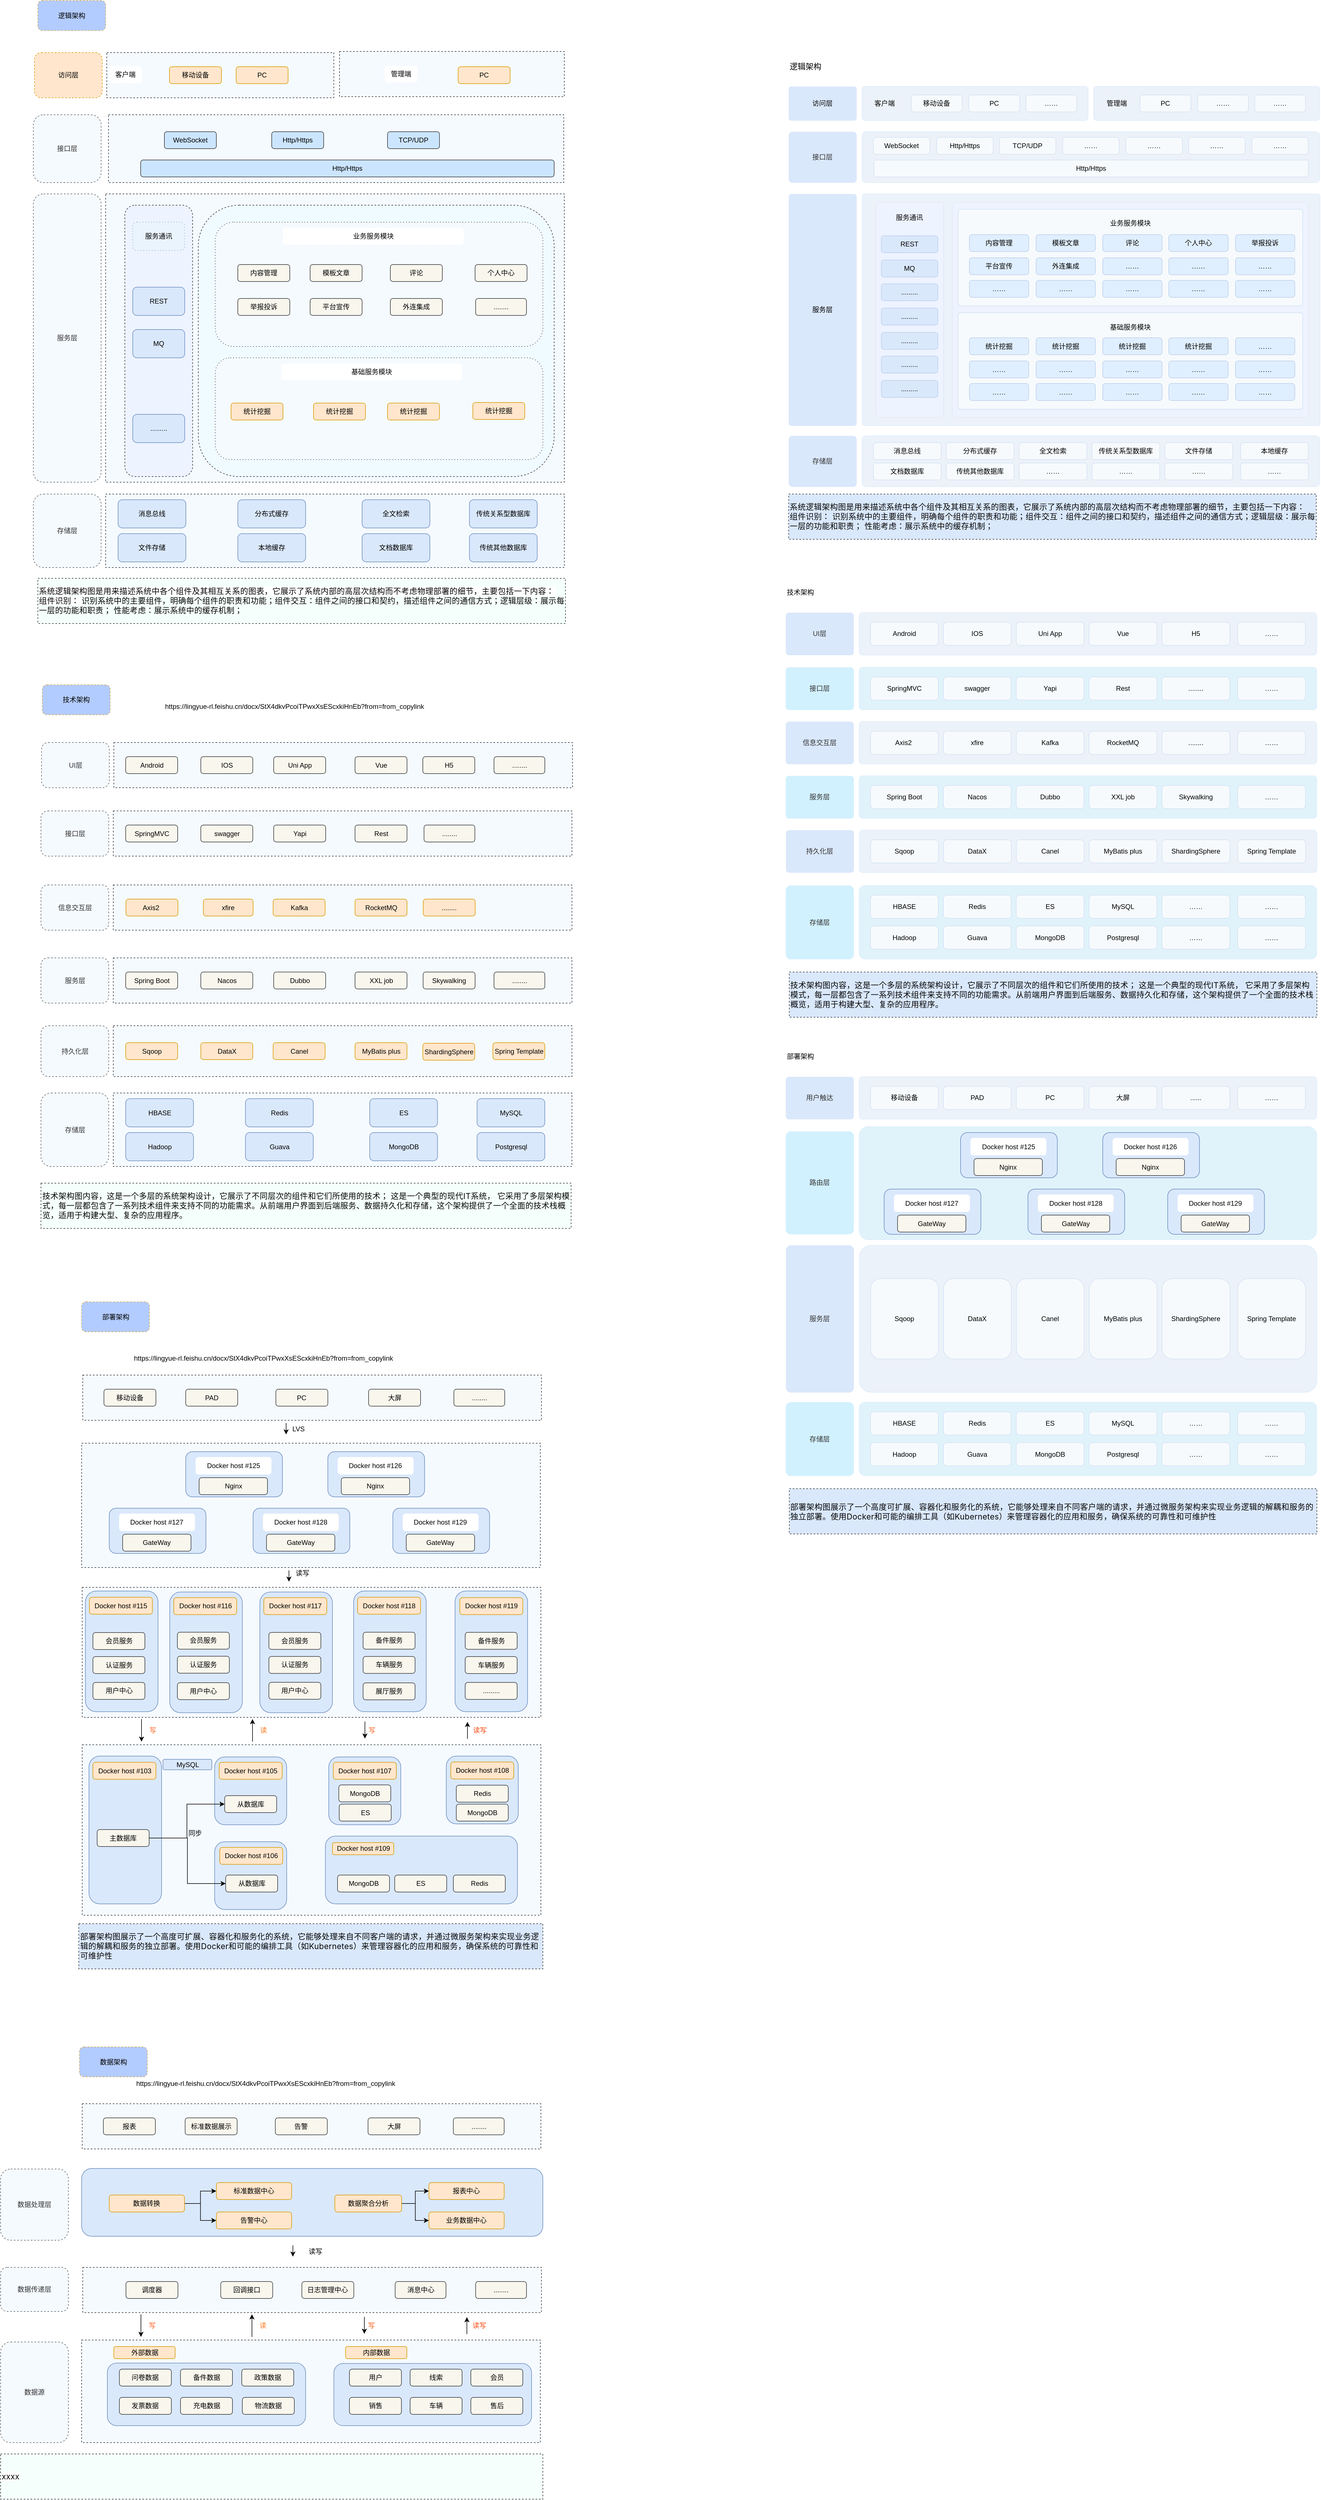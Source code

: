 <mxfile version="24.7.1" type="device">
  <diagram id="fIWVZ4XYrhBe6LBR_bDn" name="架构样例20240715">
    <mxGraphModel dx="1854" dy="1035" grid="0" gridSize="10" guides="1" tooltips="1" connect="1" arrows="1" fold="1" page="1" pageScale="1" pageWidth="827" pageHeight="1169" math="0" shadow="0">
      <root>
        <mxCell id="0" />
        <mxCell id="1" parent="0" />
        <mxCell id="HSnWO-J-xhiLZSnvSqIm-1" value="" style="rounded=1;whiteSpace=wrap;html=1;fillColor=#dae8fc;strokeColor=#6c8ebf;" parent="1" vertex="1">
          <mxGeometry x="153.5" y="3863" width="816.5" height="120" as="geometry" />
        </mxCell>
        <mxCell id="HSnWO-J-xhiLZSnvSqIm-2" value="" style="rounded=0;whiteSpace=wrap;html=1;dashed=1;fontSize=13;strokeWidth=1;strokeColor=#36393d;fillColor=#F5FAFF;" parent="1" vertex="1">
          <mxGeometry x="196" y="901" width="812" height="130" as="geometry" />
        </mxCell>
        <mxCell id="HSnWO-J-xhiLZSnvSqIm-3" value="存储层" style="rounded=1;whiteSpace=wrap;html=1;dashed=1;strokeColor=#666666;fillColor=#F5FAFF;fontColor=#333333;" parent="1" vertex="1">
          <mxGeometry x="68" y="901" width="120" height="130" as="geometry" />
        </mxCell>
        <mxCell id="HSnWO-J-xhiLZSnvSqIm-4" value="消息总线" style="rounded=1;whiteSpace=wrap;html=1;fillColor=#dae8fc;strokeColor=#6c8ebf;" parent="1" vertex="1">
          <mxGeometry x="218" y="911" width="120" height="50" as="geometry" />
        </mxCell>
        <mxCell id="HSnWO-J-xhiLZSnvSqIm-5" value="文件存储" style="rounded=1;whiteSpace=wrap;html=1;fillColor=#dae8fc;strokeColor=#6c8ebf;" parent="1" vertex="1">
          <mxGeometry x="218" y="971" width="120" height="50" as="geometry" />
        </mxCell>
        <mxCell id="HSnWO-J-xhiLZSnvSqIm-6" value="分布式缓存" style="rounded=1;whiteSpace=wrap;html=1;fillColor=#dae8fc;strokeColor=#6c8ebf;" parent="1" vertex="1">
          <mxGeometry x="430" y="911" width="120" height="50" as="geometry" />
        </mxCell>
        <mxCell id="HSnWO-J-xhiLZSnvSqIm-7" value="本地缓存" style="rounded=1;whiteSpace=wrap;html=1;fillColor=#dae8fc;strokeColor=#6c8ebf;" parent="1" vertex="1">
          <mxGeometry x="430" y="971" width="120" height="50" as="geometry" />
        </mxCell>
        <mxCell id="HSnWO-J-xhiLZSnvSqIm-8" value="文档数据库" style="rounded=1;whiteSpace=wrap;html=1;fillColor=#dae8fc;strokeColor=#6c8ebf;" parent="1" vertex="1">
          <mxGeometry x="650" y="971" width="120" height="50" as="geometry" />
        </mxCell>
        <mxCell id="HSnWO-J-xhiLZSnvSqIm-9" value="全文检索" style="rounded=1;whiteSpace=wrap;html=1;fillColor=#dae8fc;strokeColor=#6c8ebf;" parent="1" vertex="1">
          <mxGeometry x="650" y="911" width="120" height="50" as="geometry" />
        </mxCell>
        <mxCell id="HSnWO-J-xhiLZSnvSqIm-10" value="传统关系型数据库" style="rounded=1;whiteSpace=wrap;html=1;fillColor=#dae8fc;strokeColor=#6c8ebf;" parent="1" vertex="1">
          <mxGeometry x="840" y="911" width="120" height="50" as="geometry" />
        </mxCell>
        <mxCell id="HSnWO-J-xhiLZSnvSqIm-11" value="传统其他数据库" style="rounded=1;whiteSpace=wrap;html=1;fillColor=#dae8fc;strokeColor=#6c8ebf;" parent="1" vertex="1">
          <mxGeometry x="840" y="971" width="120" height="50" as="geometry" />
        </mxCell>
        <mxCell id="HSnWO-J-xhiLZSnvSqIm-12" value="" style="rounded=0;whiteSpace=wrap;html=1;dashed=1;fontSize=13;strokeWidth=1;strokeColor=#36393d;fillColor=#F5FAFF;" parent="1" vertex="1">
          <mxGeometry x="196" y="370" width="812" height="510" as="geometry" />
        </mxCell>
        <mxCell id="HSnWO-J-xhiLZSnvSqIm-13" value="服务层" style="rounded=1;whiteSpace=wrap;html=1;dashed=1;strokeColor=#666666;fillColor=#F5FAFF;fontColor=#333333;" parent="1" vertex="1">
          <mxGeometry x="68" y="370" width="120" height="510" as="geometry" />
        </mxCell>
        <mxCell id="HSnWO-J-xhiLZSnvSqIm-14" value="" style="rounded=1;whiteSpace=wrap;html=1;dashed=1;fillColor=#EDF3FF;strokeColor=#36393d;" parent="1" vertex="1">
          <mxGeometry x="230" y="390" width="120" height="480" as="geometry" />
        </mxCell>
        <mxCell id="HSnWO-J-xhiLZSnvSqIm-15" value="REST" style="rounded=1;whiteSpace=wrap;html=1;fillColor=#dae8fc;strokeColor=#6c8ebf;" parent="1" vertex="1">
          <mxGeometry x="244" y="535" width="92" height="50" as="geometry" />
        </mxCell>
        <mxCell id="HSnWO-J-xhiLZSnvSqIm-16" value="MQ" style="rounded=1;whiteSpace=wrap;html=1;fillColor=#dae8fc;strokeColor=#6c8ebf;" parent="1" vertex="1">
          <mxGeometry x="244" y="610" width="92" height="50" as="geometry" />
        </mxCell>
        <mxCell id="HSnWO-J-xhiLZSnvSqIm-17" value="........." style="rounded=1;whiteSpace=wrap;html=1;fillColor=#dae8fc;strokeColor=#6c8ebf;" parent="1" vertex="1">
          <mxGeometry x="244" y="760" width="92" height="50" as="geometry" />
        </mxCell>
        <mxCell id="HSnWO-J-xhiLZSnvSqIm-18" value="服务通讯" style="rounded=1;whiteSpace=wrap;html=1;fillColor=#EAF4FC;strokeColor=#6c8ebf;dashed=1;dashPattern=1 4;" parent="1" vertex="1">
          <mxGeometry x="244" y="420" width="92" height="50" as="geometry" />
        </mxCell>
        <mxCell id="HSnWO-J-xhiLZSnvSqIm-19" value="" style="rounded=1;whiteSpace=wrap;html=1;dashed=1;fillColor=#F0FBFF;strokeColor=#36393d;" parent="1" vertex="1">
          <mxGeometry x="360" y="390" width="630" height="480" as="geometry" />
        </mxCell>
        <mxCell id="HSnWO-J-xhiLZSnvSqIm-20" value="" style="rounded=1;whiteSpace=wrap;html=1;dashed=1;dashPattern=1 4;fillColor=#F5FAFF;" parent="1" vertex="1">
          <mxGeometry x="390" y="420" width="580" height="220" as="geometry" />
        </mxCell>
        <mxCell id="HSnWO-J-xhiLZSnvSqIm-21" value="业务服务模块" style="rounded=1;whiteSpace=wrap;html=1;dashed=1;dashPattern=1 4;strokeColor=#F5FAFF;" parent="1" vertex="1">
          <mxGeometry x="510" y="430" width="320" height="30" as="geometry" />
        </mxCell>
        <mxCell id="HSnWO-J-xhiLZSnvSqIm-22" value="内容管理" style="rounded=1;whiteSpace=wrap;html=1;fillColor=#f9f7ed;strokeColor=#36393d;" parent="1" vertex="1">
          <mxGeometry x="430" y="495" width="92" height="30" as="geometry" />
        </mxCell>
        <mxCell id="HSnWO-J-xhiLZSnvSqIm-23" value="举报投诉" style="rounded=1;whiteSpace=wrap;html=1;fillColor=#f9f7ed;strokeColor=#36393d;" parent="1" vertex="1">
          <mxGeometry x="430" y="555" width="92" height="30" as="geometry" />
        </mxCell>
        <mxCell id="HSnWO-J-xhiLZSnvSqIm-24" value="模板文章" style="rounded=1;whiteSpace=wrap;html=1;fillColor=#f9f7ed;strokeColor=#36393d;" parent="1" vertex="1">
          <mxGeometry x="558" y="495" width="92" height="30" as="geometry" />
        </mxCell>
        <mxCell id="HSnWO-J-xhiLZSnvSqIm-25" value="平台宣传" style="rounded=1;whiteSpace=wrap;html=1;fillColor=#f9f7ed;strokeColor=#36393d;" parent="1" vertex="1">
          <mxGeometry x="558" y="555" width="92" height="30" as="geometry" />
        </mxCell>
        <mxCell id="HSnWO-J-xhiLZSnvSqIm-26" value="评论" style="rounded=1;whiteSpace=wrap;html=1;fillColor=#f9f7ed;strokeColor=#36393d;" parent="1" vertex="1">
          <mxGeometry x="700" y="495" width="92" height="30" as="geometry" />
        </mxCell>
        <mxCell id="HSnWO-J-xhiLZSnvSqIm-27" value="外连集成" style="rounded=1;whiteSpace=wrap;html=1;fillColor=#f9f7ed;strokeColor=#36393d;" parent="1" vertex="1">
          <mxGeometry x="700" y="555" width="92" height="30" as="geometry" />
        </mxCell>
        <mxCell id="HSnWO-J-xhiLZSnvSqIm-28" value="个人中心" style="rounded=1;whiteSpace=wrap;html=1;fillColor=#f9f7ed;strokeColor=#36393d;" parent="1" vertex="1">
          <mxGeometry x="850" y="495" width="92" height="30" as="geometry" />
        </mxCell>
        <mxCell id="HSnWO-J-xhiLZSnvSqIm-29" value="........" style="rounded=1;whiteSpace=wrap;html=1;fillColor=#f9f7ed;strokeColor=#36393d;" parent="1" vertex="1">
          <mxGeometry x="851" y="555" width="90" height="30" as="geometry" />
        </mxCell>
        <mxCell id="HSnWO-J-xhiLZSnvSqIm-30" value="" style="rounded=1;whiteSpace=wrap;html=1;dashed=1;dashPattern=1 4;fillColor=#F5FAFF;" parent="1" vertex="1">
          <mxGeometry x="390" y="660" width="580" height="180" as="geometry" />
        </mxCell>
        <mxCell id="HSnWO-J-xhiLZSnvSqIm-31" value="基础服务模块" style="rounded=1;whiteSpace=wrap;html=1;dashed=1;dashPattern=1 4;strokeColor=#F5FAFF;" parent="1" vertex="1">
          <mxGeometry x="507" y="670" width="320" height="30" as="geometry" />
        </mxCell>
        <mxCell id="HSnWO-J-xhiLZSnvSqIm-32" value="统计挖掘" style="rounded=1;whiteSpace=wrap;html=1;fillColor=#ffe6cc;strokeColor=#d79b00;" parent="1" vertex="1">
          <mxGeometry x="418" y="740" width="92" height="30" as="geometry" />
        </mxCell>
        <mxCell id="HSnWO-J-xhiLZSnvSqIm-33" value="统计挖掘" style="rounded=1;whiteSpace=wrap;html=1;fillColor=#ffe6cc;strokeColor=#d79b00;" parent="1" vertex="1">
          <mxGeometry x="564" y="740" width="92" height="30" as="geometry" />
        </mxCell>
        <mxCell id="HSnWO-J-xhiLZSnvSqIm-34" value="统计挖掘" style="rounded=1;whiteSpace=wrap;html=1;fillColor=#ffe6cc;strokeColor=#d79b00;" parent="1" vertex="1">
          <mxGeometry x="695" y="740" width="92" height="30" as="geometry" />
        </mxCell>
        <mxCell id="HSnWO-J-xhiLZSnvSqIm-35" value="统计挖掘" style="rounded=1;whiteSpace=wrap;html=1;fillColor=#ffe6cc;strokeColor=#d79b00;" parent="1" vertex="1">
          <mxGeometry x="846" y="739" width="92" height="30" as="geometry" />
        </mxCell>
        <mxCell id="HSnWO-J-xhiLZSnvSqIm-36" value="" style="rounded=0;whiteSpace=wrap;html=1;dashed=1;fontSize=13;strokeWidth=1;strokeColor=#36393d;fillColor=#F5FAFF;" parent="1" vertex="1">
          <mxGeometry x="201" y="230" width="806" height="120" as="geometry" />
        </mxCell>
        <mxCell id="HSnWO-J-xhiLZSnvSqIm-37" value="接口层" style="rounded=1;whiteSpace=wrap;html=1;dashed=1;strokeColor=#666666;fillColor=#F5FAFF;fontColor=#333333;" parent="1" vertex="1">
          <mxGeometry x="68" y="230" width="120" height="120" as="geometry" />
        </mxCell>
        <mxCell id="HSnWO-J-xhiLZSnvSqIm-38" value="" style="rounded=0;whiteSpace=wrap;html=1;dashed=1;fontSize=13;strokeWidth=1;strokeColor=#36393d;fillColor=#F5FAFF;" parent="1" vertex="1">
          <mxGeometry x="198" y="120" width="402" height="80" as="geometry" />
        </mxCell>
        <mxCell id="HSnWO-J-xhiLZSnvSqIm-39" value="访问层" style="rounded=1;whiteSpace=wrap;html=1;dashed=1;strokeColor=#d79b00;fillColor=#ffe6cc;" parent="1" vertex="1">
          <mxGeometry x="70" y="120" width="120" height="80" as="geometry" />
        </mxCell>
        <mxCell id="HSnWO-J-xhiLZSnvSqIm-40" value="WebSocket" style="rounded=1;whiteSpace=wrap;html=1;fillColor=#cce5ff;strokeColor=#36393d;" parent="1" vertex="1">
          <mxGeometry x="300" y="260" width="92" height="30" as="geometry" />
        </mxCell>
        <mxCell id="HSnWO-J-xhiLZSnvSqIm-41" value="Http/Https" style="rounded=1;whiteSpace=wrap;html=1;fillColor=#cce5ff;strokeColor=#36393d;" parent="1" vertex="1">
          <mxGeometry x="490" y="260" width="92" height="30" as="geometry" />
        </mxCell>
        <mxCell id="HSnWO-J-xhiLZSnvSqIm-42" value="TCP/UDP" style="rounded=1;whiteSpace=wrap;html=1;fillColor=#cce5ff;strokeColor=#36393d;" parent="1" vertex="1">
          <mxGeometry x="695" y="260" width="92" height="30" as="geometry" />
        </mxCell>
        <mxCell id="HSnWO-J-xhiLZSnvSqIm-43" value="Http/Https" style="rounded=1;whiteSpace=wrap;html=1;fillColor=#cce5ff;strokeColor=#36393d;" parent="1" vertex="1">
          <mxGeometry x="258" y="310" width="732" height="30" as="geometry" />
        </mxCell>
        <mxCell id="HSnWO-J-xhiLZSnvSqIm-44" value="移动设备" style="rounded=1;whiteSpace=wrap;html=1;fillColor=#ffe6cc;strokeColor=#d79b00;" parent="1" vertex="1">
          <mxGeometry x="309" y="145" width="92" height="30" as="geometry" />
        </mxCell>
        <mxCell id="HSnWO-J-xhiLZSnvSqIm-45" value="PC" style="rounded=1;whiteSpace=wrap;html=1;fillColor=#ffe6cc;strokeColor=#d79b00;" parent="1" vertex="1">
          <mxGeometry x="427" y="145" width="92" height="30" as="geometry" />
        </mxCell>
        <mxCell id="HSnWO-J-xhiLZSnvSqIm-46" value="客户端" style="rounded=1;whiteSpace=wrap;html=1;dashed=1;dashPattern=1 4;strokeColor=#F5FAFF;" parent="1" vertex="1">
          <mxGeometry x="202" y="144" width="58" height="30" as="geometry" />
        </mxCell>
        <mxCell id="HSnWO-J-xhiLZSnvSqIm-47" value="" style="rounded=0;whiteSpace=wrap;html=1;dashed=1;fontSize=13;strokeWidth=1;strokeColor=#36393d;fillColor=#F5FAFF;" parent="1" vertex="1">
          <mxGeometry x="610" y="118" width="398" height="80" as="geometry" />
        </mxCell>
        <mxCell id="HSnWO-J-xhiLZSnvSqIm-48" value="PC" style="rounded=1;whiteSpace=wrap;html=1;fillColor=#ffe6cc;strokeColor=#d79b00;" parent="1" vertex="1">
          <mxGeometry x="820" y="145" width="92" height="30" as="geometry" />
        </mxCell>
        <mxCell id="HSnWO-J-xhiLZSnvSqIm-49" value="管理端" style="rounded=1;whiteSpace=wrap;html=1;dashed=1;dashPattern=1 4;strokeColor=#F5FAFF;" parent="1" vertex="1">
          <mxGeometry x="690" y="143" width="58" height="30" as="geometry" />
        </mxCell>
        <mxCell id="HSnWO-J-xhiLZSnvSqIm-50" value="" style="rounded=0;whiteSpace=wrap;html=1;dashed=1;fontSize=13;strokeWidth=1;strokeColor=#36393d;fillColor=#F5FAFF;" parent="1" vertex="1">
          <mxGeometry x="209.5" y="1960.5" width="812" height="130" as="geometry" />
        </mxCell>
        <mxCell id="HSnWO-J-xhiLZSnvSqIm-51" value="存储层" style="rounded=1;whiteSpace=wrap;html=1;dashed=1;strokeColor=#666666;fillColor=#F5FAFF;fontColor=#333333;" parent="1" vertex="1">
          <mxGeometry x="81.5" y="1960.5" width="120" height="130" as="geometry" />
        </mxCell>
        <mxCell id="HSnWO-J-xhiLZSnvSqIm-52" value="HBASE" style="rounded=1;whiteSpace=wrap;html=1;fillColor=#dae8fc;strokeColor=#6c8ebf;" parent="1" vertex="1">
          <mxGeometry x="231.5" y="1970.5" width="120" height="50" as="geometry" />
        </mxCell>
        <mxCell id="HSnWO-J-xhiLZSnvSqIm-53" value="Hadoop" style="rounded=1;whiteSpace=wrap;html=1;fillColor=#dae8fc;strokeColor=#6c8ebf;" parent="1" vertex="1">
          <mxGeometry x="231.5" y="2030.5" width="120" height="50" as="geometry" />
        </mxCell>
        <mxCell id="HSnWO-J-xhiLZSnvSqIm-54" value="Redis" style="rounded=1;whiteSpace=wrap;html=1;fillColor=#dae8fc;strokeColor=#6c8ebf;" parent="1" vertex="1">
          <mxGeometry x="443.5" y="1970.5" width="120" height="50" as="geometry" />
        </mxCell>
        <mxCell id="HSnWO-J-xhiLZSnvSqIm-55" value="Guava" style="rounded=1;whiteSpace=wrap;html=1;fillColor=#dae8fc;strokeColor=#6c8ebf;" parent="1" vertex="1">
          <mxGeometry x="443.5" y="2030.5" width="120" height="50" as="geometry" />
        </mxCell>
        <mxCell id="HSnWO-J-xhiLZSnvSqIm-56" value="MongoDB" style="rounded=1;whiteSpace=wrap;html=1;fillColor=#dae8fc;strokeColor=#6c8ebf;" parent="1" vertex="1">
          <mxGeometry x="663.5" y="2030.5" width="120" height="50" as="geometry" />
        </mxCell>
        <mxCell id="HSnWO-J-xhiLZSnvSqIm-57" value="ES" style="rounded=1;whiteSpace=wrap;html=1;fillColor=#dae8fc;strokeColor=#6c8ebf;" parent="1" vertex="1">
          <mxGeometry x="663.5" y="1970.5" width="120" height="50" as="geometry" />
        </mxCell>
        <mxCell id="HSnWO-J-xhiLZSnvSqIm-58" value="MySQL" style="rounded=1;whiteSpace=wrap;html=1;fillColor=#dae8fc;strokeColor=#6c8ebf;" parent="1" vertex="1">
          <mxGeometry x="853.5" y="1970.5" width="120" height="50" as="geometry" />
        </mxCell>
        <mxCell id="HSnWO-J-xhiLZSnvSqIm-59" value="Postgresql" style="rounded=1;whiteSpace=wrap;html=1;fillColor=#dae8fc;strokeColor=#6c8ebf;" parent="1" vertex="1">
          <mxGeometry x="853.5" y="2030.5" width="120" height="50" as="geometry" />
        </mxCell>
        <mxCell id="HSnWO-J-xhiLZSnvSqIm-60" value="" style="rounded=0;whiteSpace=wrap;html=1;dashed=1;fontSize=13;strokeWidth=1;strokeColor=#36393d;fillColor=#F5FAFF;" parent="1" vertex="1">
          <mxGeometry x="209.5" y="1592.5" width="812" height="80" as="geometry" />
        </mxCell>
        <mxCell id="HSnWO-J-xhiLZSnvSqIm-61" value="信息交互层" style="rounded=1;whiteSpace=wrap;html=1;dashed=1;strokeColor=#666666;fillColor=#F5FAFF;fontColor=#333333;" parent="1" vertex="1">
          <mxGeometry x="81.5" y="1592.5" width="120" height="80" as="geometry" />
        </mxCell>
        <mxCell id="HSnWO-J-xhiLZSnvSqIm-62" value="RocketMQ" style="rounded=1;whiteSpace=wrap;html=1;fillColor=#ffe6cc;strokeColor=#d79b00;" parent="1" vertex="1">
          <mxGeometry x="637.5" y="1617.5" width="92" height="30" as="geometry" />
        </mxCell>
        <mxCell id="HSnWO-J-xhiLZSnvSqIm-63" value="Kafka" style="rounded=1;whiteSpace=wrap;html=1;fillColor=#ffe6cc;strokeColor=#d79b00;" parent="1" vertex="1">
          <mxGeometry x="492.5" y="1617.5" width="92" height="30" as="geometry" />
        </mxCell>
        <mxCell id="HSnWO-J-xhiLZSnvSqIm-64" value="xfire" style="rounded=1;whiteSpace=wrap;html=1;fillColor=#ffe6cc;strokeColor=#d79b00;" parent="1" vertex="1">
          <mxGeometry x="369" y="1617.5" width="88" height="30" as="geometry" />
        </mxCell>
        <mxCell id="HSnWO-J-xhiLZSnvSqIm-65" value="https://lingyue-rl.feishu.cn/docx/StX4dkvPcoiTPwxXsEScxkiHnEb?from=from_copylink" style="text;html=1;align=center;verticalAlign=middle;resizable=0;points=[];autosize=1;strokeColor=none;fillColor=none;" parent="1" vertex="1">
          <mxGeometry x="290" y="1261.5" width="480" height="30" as="geometry" />
        </mxCell>
        <mxCell id="HSnWO-J-xhiLZSnvSqIm-66" value="........" style="rounded=1;whiteSpace=wrap;html=1;fillColor=#ffe6cc;strokeColor=#d79b00;" parent="1" vertex="1">
          <mxGeometry x="758.25" y="1617.5" width="92" height="30" as="geometry" />
        </mxCell>
        <mxCell id="HSnWO-J-xhiLZSnvSqIm-67" value="举报投诉" style="rounded=1;whiteSpace=wrap;html=1;fillColor=#f9f7ed;strokeColor=#36393d;" parent="1" vertex="1">
          <mxGeometry x="259.5" y="1486.5" width="92" height="30" as="geometry" />
        </mxCell>
        <mxCell id="HSnWO-J-xhiLZSnvSqIm-68" value="" style="rounded=0;whiteSpace=wrap;html=1;dashed=1;fontSize=13;strokeWidth=1;strokeColor=#36393d;fillColor=#F5FAFF;" parent="1" vertex="1">
          <mxGeometry x="209.5" y="1461.5" width="812" height="80" as="geometry" />
        </mxCell>
        <mxCell id="HSnWO-J-xhiLZSnvSqIm-69" value="接口层" style="rounded=1;whiteSpace=wrap;html=1;dashed=1;strokeColor=#666666;fillColor=#F5FAFF;fontColor=#333333;" parent="1" vertex="1">
          <mxGeometry x="81.5" y="1461.5" width="120" height="80" as="geometry" />
        </mxCell>
        <mxCell id="HSnWO-J-xhiLZSnvSqIm-70" value="swagger" style="rounded=1;whiteSpace=wrap;html=1;fillColor=#f9f7ed;strokeColor=#36393d;" parent="1" vertex="1">
          <mxGeometry x="364.5" y="1486.5" width="92" height="30" as="geometry" />
        </mxCell>
        <mxCell id="HSnWO-J-xhiLZSnvSqIm-71" value="........" style="rounded=1;whiteSpace=wrap;html=1;fillColor=#f9f7ed;strokeColor=#36393d;" parent="1" vertex="1">
          <mxGeometry x="759.63" y="1486.5" width="90" height="30" as="geometry" />
        </mxCell>
        <mxCell id="HSnWO-J-xhiLZSnvSqIm-72" value="SpringMVC" style="rounded=1;whiteSpace=wrap;html=1;fillColor=#f9f7ed;strokeColor=#36393d;" parent="1" vertex="1">
          <mxGeometry x="231.5" y="1486.5" width="92" height="30" as="geometry" />
        </mxCell>
        <mxCell id="HSnWO-J-xhiLZSnvSqIm-73" value="Yapi" style="rounded=1;whiteSpace=wrap;html=1;fillColor=#f9f7ed;strokeColor=#36393d;" parent="1" vertex="1">
          <mxGeometry x="493.5" y="1486.5" width="92" height="30" as="geometry" />
        </mxCell>
        <mxCell id="HSnWO-J-xhiLZSnvSqIm-74" value="Rest" style="rounded=1;whiteSpace=wrap;html=1;fillColor=#f9f7ed;strokeColor=#36393d;" parent="1" vertex="1">
          <mxGeometry x="637.5" y="1486.5" width="92" height="30" as="geometry" />
        </mxCell>
        <mxCell id="HSnWO-J-xhiLZSnvSqIm-75" value="举报投诉" style="rounded=1;whiteSpace=wrap;html=1;fillColor=#f9f7ed;strokeColor=#36393d;" parent="1" vertex="1">
          <mxGeometry x="260.5" y="1365.5" width="92" height="30" as="geometry" />
        </mxCell>
        <mxCell id="HSnWO-J-xhiLZSnvSqIm-76" value="" style="rounded=0;whiteSpace=wrap;html=1;dashed=1;fontSize=13;strokeWidth=1;strokeColor=#36393d;fillColor=#F5FAFF;" parent="1" vertex="1">
          <mxGeometry x="210.5" y="1340.5" width="812" height="80" as="geometry" />
        </mxCell>
        <mxCell id="HSnWO-J-xhiLZSnvSqIm-77" value="UI层" style="rounded=1;whiteSpace=wrap;html=1;dashed=1;strokeColor=#666666;fillColor=#F5FAFF;fontColor=#333333;" parent="1" vertex="1">
          <mxGeometry x="82.5" y="1340.5" width="120" height="80" as="geometry" />
        </mxCell>
        <mxCell id="HSnWO-J-xhiLZSnvSqIm-78" value="IOS" style="rounded=1;whiteSpace=wrap;html=1;fillColor=#f9f7ed;strokeColor=#36393d;" parent="1" vertex="1">
          <mxGeometry x="364.5" y="1365.5" width="92" height="30" as="geometry" />
        </mxCell>
        <mxCell id="HSnWO-J-xhiLZSnvSqIm-79" value="........" style="rounded=1;whiteSpace=wrap;html=1;fillColor=#f9f7ed;strokeColor=#36393d;" parent="1" vertex="1">
          <mxGeometry x="883.5" y="1365.5" width="90" height="30" as="geometry" />
        </mxCell>
        <mxCell id="HSnWO-J-xhiLZSnvSqIm-80" value="Android" style="rounded=1;whiteSpace=wrap;html=1;fillColor=#f9f7ed;strokeColor=#36393d;" parent="1" vertex="1">
          <mxGeometry x="231.5" y="1365.5" width="92" height="30" as="geometry" />
        </mxCell>
        <mxCell id="HSnWO-J-xhiLZSnvSqIm-81" value="Uni App" style="rounded=1;whiteSpace=wrap;html=1;fillColor=#f9f7ed;strokeColor=#36393d;" parent="1" vertex="1">
          <mxGeometry x="493.5" y="1365.5" width="92" height="30" as="geometry" />
        </mxCell>
        <mxCell id="HSnWO-J-xhiLZSnvSqIm-82" value="Vue" style="rounded=1;whiteSpace=wrap;html=1;fillColor=#f9f7ed;strokeColor=#36393d;" parent="1" vertex="1">
          <mxGeometry x="637.5" y="1365.5" width="92" height="30" as="geometry" />
        </mxCell>
        <mxCell id="HSnWO-J-xhiLZSnvSqIm-83" value="Axis2&amp;nbsp;" style="rounded=1;whiteSpace=wrap;html=1;fillColor=#ffe6cc;strokeColor=#d79b00;" parent="1" vertex="1">
          <mxGeometry x="232.01" y="1617.5" width="92" height="30" as="geometry" />
        </mxCell>
        <mxCell id="HSnWO-J-xhiLZSnvSqIm-84" value="" style="rounded=0;whiteSpace=wrap;html=1;dashed=1;fontSize=13;strokeWidth=1;strokeColor=#36393d;fillColor=#F5FAFF;" parent="1" vertex="1">
          <mxGeometry x="209.5" y="1841.5" width="812" height="90" as="geometry" />
        </mxCell>
        <mxCell id="HSnWO-J-xhiLZSnvSqIm-85" value="持久化层" style="rounded=1;whiteSpace=wrap;html=1;dashed=1;strokeColor=#666666;fillColor=#F5FAFF;fontColor=#333333;" parent="1" vertex="1">
          <mxGeometry x="81.5" y="1841.5" width="120" height="90" as="geometry" />
        </mxCell>
        <mxCell id="HSnWO-J-xhiLZSnvSqIm-86" value="Sqoop" style="rounded=1;whiteSpace=wrap;html=1;fillColor=#ffe6cc;strokeColor=#d79b00;" parent="1" vertex="1">
          <mxGeometry x="231.5" y="1871.5" width="92" height="30" as="geometry" />
        </mxCell>
        <mxCell id="HSnWO-J-xhiLZSnvSqIm-87" value="ShardingSphere" style="rounded=1;whiteSpace=wrap;html=1;fillColor=#ffe6cc;strokeColor=#d79b00;" parent="1" vertex="1">
          <mxGeometry x="757.5" y="1872.5" width="92" height="30" as="geometry" />
        </mxCell>
        <mxCell id="HSnWO-J-xhiLZSnvSqIm-88" value="Canel" style="rounded=1;whiteSpace=wrap;html=1;fillColor=#ffe6cc;strokeColor=#d79b00;" parent="1" vertex="1">
          <mxGeometry x="492.5" y="1871.5" width="92" height="30" as="geometry" />
        </mxCell>
        <mxCell id="HSnWO-J-xhiLZSnvSqIm-89" value="MyBatis plus" style="rounded=1;whiteSpace=wrap;html=1;fillColor=#ffe6cc;strokeColor=#d79b00;" parent="1" vertex="1">
          <mxGeometry x="637.5" y="1871.5" width="92" height="30" as="geometry" />
        </mxCell>
        <mxCell id="HSnWO-J-xhiLZSnvSqIm-90" value="DataX" style="rounded=1;whiteSpace=wrap;html=1;fillColor=#ffe6cc;strokeColor=#d79b00;" parent="1" vertex="1">
          <mxGeometry x="364.5" y="1871.5" width="92" height="30" as="geometry" />
        </mxCell>
        <mxCell id="HSnWO-J-xhiLZSnvSqIm-91" value="Spring Template" style="rounded=1;whiteSpace=wrap;html=1;fillColor=#ffe6cc;strokeColor=#d79b00;" parent="1" vertex="1">
          <mxGeometry x="881.5" y="1871.5" width="92" height="30" as="geometry" />
        </mxCell>
        <mxCell id="HSnWO-J-xhiLZSnvSqIm-92" value="举报投诉" style="rounded=1;whiteSpace=wrap;html=1;fillColor=#f9f7ed;strokeColor=#36393d;" parent="1" vertex="1">
          <mxGeometry x="259.5" y="1746.5" width="92" height="30" as="geometry" />
        </mxCell>
        <mxCell id="HSnWO-J-xhiLZSnvSqIm-93" value="" style="rounded=0;whiteSpace=wrap;html=1;dashed=1;fontSize=13;strokeWidth=1;strokeColor=#36393d;fillColor=#F5FAFF;" parent="1" vertex="1">
          <mxGeometry x="209.5" y="1721.5" width="812" height="80" as="geometry" />
        </mxCell>
        <mxCell id="HSnWO-J-xhiLZSnvSqIm-94" value="服务层" style="rounded=1;whiteSpace=wrap;html=1;dashed=1;strokeColor=#666666;fillColor=#F5FAFF;fontColor=#333333;" parent="1" vertex="1">
          <mxGeometry x="81.5" y="1721.5" width="120" height="80" as="geometry" />
        </mxCell>
        <mxCell id="HSnWO-J-xhiLZSnvSqIm-95" value="Nacos" style="rounded=1;whiteSpace=wrap;html=1;fillColor=#f9f7ed;strokeColor=#36393d;" parent="1" vertex="1">
          <mxGeometry x="364.5" y="1746.5" width="92" height="30" as="geometry" />
        </mxCell>
        <mxCell id="HSnWO-J-xhiLZSnvSqIm-96" value="........" style="rounded=1;whiteSpace=wrap;html=1;fillColor=#f9f7ed;strokeColor=#36393d;" parent="1" vertex="1">
          <mxGeometry x="883.5" y="1746.5" width="90" height="30" as="geometry" />
        </mxCell>
        <mxCell id="HSnWO-J-xhiLZSnvSqIm-97" value="Spring Boot" style="rounded=1;whiteSpace=wrap;html=1;fillColor=#f9f7ed;strokeColor=#36393d;" parent="1" vertex="1">
          <mxGeometry x="231.5" y="1746.5" width="92" height="30" as="geometry" />
        </mxCell>
        <mxCell id="HSnWO-J-xhiLZSnvSqIm-98" value="Dubbo" style="rounded=1;whiteSpace=wrap;html=1;fillColor=#f9f7ed;strokeColor=#36393d;" parent="1" vertex="1">
          <mxGeometry x="493.5" y="1746.5" width="92" height="30" as="geometry" />
        </mxCell>
        <mxCell id="HSnWO-J-xhiLZSnvSqIm-99" value="XXL job" style="rounded=1;whiteSpace=wrap;html=1;fillColor=#f9f7ed;strokeColor=#36393d;" parent="1" vertex="1">
          <mxGeometry x="637.5" y="1746.5" width="92" height="30" as="geometry" />
        </mxCell>
        <mxCell id="HSnWO-J-xhiLZSnvSqIm-100" value="Skywalking" style="rounded=1;whiteSpace=wrap;html=1;fillColor=#f9f7ed;strokeColor=#36393d;" parent="1" vertex="1">
          <mxGeometry x="758" y="1746.5" width="92" height="30" as="geometry" />
        </mxCell>
        <mxCell id="HSnWO-J-xhiLZSnvSqIm-101" value="H5" style="rounded=1;whiteSpace=wrap;html=1;fillColor=#f9f7ed;strokeColor=#36393d;" parent="1" vertex="1">
          <mxGeometry x="757.5" y="1365.5" width="92" height="30" as="geometry" />
        </mxCell>
        <mxCell id="HSnWO-J-xhiLZSnvSqIm-102" value="" style="rounded=0;whiteSpace=wrap;html=1;dashed=1;fontSize=13;strokeWidth=1;strokeColor=#36393d;fillColor=#F5FAFF;" parent="1" vertex="1">
          <mxGeometry x="154.5" y="3113.5" width="812" height="301.5" as="geometry" />
        </mxCell>
        <mxCell id="HSnWO-J-xhiLZSnvSqIm-103" value="" style="rounded=1;whiteSpace=wrap;html=1;fillColor=#dae8fc;strokeColor=#6c8ebf;" parent="1" vertex="1">
          <mxGeometry x="166.5" y="3133.5" width="128.5" height="261.5" as="geometry" />
        </mxCell>
        <mxCell id="HSnWO-J-xhiLZSnvSqIm-104" value="MySQL" style="rounded=1;whiteSpace=wrap;html=1;fillColor=#dae8fc;strokeColor=#6c8ebf;" parent="1" vertex="1">
          <mxGeometry x="297.5" y="3139.25" width="86.5" height="18.5" as="geometry" />
        </mxCell>
        <mxCell id="HSnWO-J-xhiLZSnvSqIm-105" value="https://lingyue-rl.feishu.cn/docx/StX4dkvPcoiTPwxXsEScxkiHnEb?from=from_copylink" style="text;html=1;align=center;verticalAlign=middle;resizable=0;points=[];autosize=1;strokeColor=none;fillColor=none;" parent="1" vertex="1">
          <mxGeometry x="235" y="2414.5" width="480" height="30" as="geometry" />
        </mxCell>
        <mxCell id="HSnWO-J-xhiLZSnvSqIm-106" value="举报投诉" style="rounded=1;whiteSpace=wrap;html=1;fillColor=#f9f7ed;strokeColor=#36393d;" parent="1" vertex="1">
          <mxGeometry x="205.5" y="2484.5" width="92" height="30" as="geometry" />
        </mxCell>
        <mxCell id="HSnWO-J-xhiLZSnvSqIm-107" value="" style="rounded=0;whiteSpace=wrap;html=1;dashed=1;fontSize=13;strokeWidth=1;strokeColor=#36393d;fillColor=#F5FAFF;" parent="1" vertex="1">
          <mxGeometry x="155.5" y="2459.5" width="812" height="80" as="geometry" />
        </mxCell>
        <mxCell id="HSnWO-J-xhiLZSnvSqIm-108" value="PAD" style="rounded=1;whiteSpace=wrap;html=1;fillColor=#f9f7ed;strokeColor=#36393d;" parent="1" vertex="1">
          <mxGeometry x="337.75" y="2484.5" width="92" height="30" as="geometry" />
        </mxCell>
        <mxCell id="HSnWO-J-xhiLZSnvSqIm-109" value="........" style="rounded=1;whiteSpace=wrap;html=1;fillColor=#f9f7ed;strokeColor=#36393d;" parent="1" vertex="1">
          <mxGeometry x="812.5" y="2484.5" width="90" height="30" as="geometry" />
        </mxCell>
        <mxCell id="HSnWO-J-xhiLZSnvSqIm-110" value="移动设备" style="rounded=1;whiteSpace=wrap;html=1;fillColor=#f9f7ed;strokeColor=#36393d;" parent="1" vertex="1">
          <mxGeometry x="193" y="2484.5" width="92" height="30" as="geometry" />
        </mxCell>
        <mxCell id="HSnWO-J-xhiLZSnvSqIm-111" value="PC" style="rounded=1;whiteSpace=wrap;html=1;fillColor=#f9f7ed;strokeColor=#36393d;" parent="1" vertex="1">
          <mxGeometry x="497.37" y="2484.5" width="92" height="30" as="geometry" />
        </mxCell>
        <mxCell id="HSnWO-J-xhiLZSnvSqIm-112" value="大屏" style="rounded=1;whiteSpace=wrap;html=1;fillColor=#f9f7ed;strokeColor=#36393d;" parent="1" vertex="1">
          <mxGeometry x="661.5" y="2484.5" width="92" height="30" as="geometry" />
        </mxCell>
        <mxCell id="HSnWO-J-xhiLZSnvSqIm-113" value="" style="rounded=0;whiteSpace=wrap;html=1;dashed=1;fontSize=13;strokeWidth=1;strokeColor=#36393d;fillColor=#F5FAFF;" parent="1" vertex="1">
          <mxGeometry x="154.5" y="2835" width="812" height="230" as="geometry" />
        </mxCell>
        <mxCell id="HSnWO-J-xhiLZSnvSqIm-114" value="Docker host #103" style="rounded=1;whiteSpace=wrap;html=1;fillColor=#ffe6cc;strokeColor=#d79b00;" parent="1" vertex="1">
          <mxGeometry x="173.5" y="3144.5" width="111.5" height="30" as="geometry" />
        </mxCell>
        <mxCell id="HSnWO-J-xhiLZSnvSqIm-115" value="" style="rounded=1;whiteSpace=wrap;html=1;fillColor=#dae8fc;strokeColor=#6c8ebf;" parent="1" vertex="1">
          <mxGeometry x="389" y="3135" width="127.5" height="120" as="geometry" />
        </mxCell>
        <mxCell id="HSnWO-J-xhiLZSnvSqIm-116" value="Docker host #105" style="rounded=1;whiteSpace=wrap;html=1;fillColor=#ffe6cc;strokeColor=#d79b00;" parent="1" vertex="1">
          <mxGeometry x="397" y="3144.5" width="111.5" height="30" as="geometry" />
        </mxCell>
        <mxCell id="HSnWO-J-xhiLZSnvSqIm-117" style="edgeStyle=orthogonalEdgeStyle;rounded=0;orthogonalLoop=1;jettySize=auto;html=1;entryX=0;entryY=0.5;entryDx=0;entryDy=0;" parent="1" source="HSnWO-J-xhiLZSnvSqIm-118" target="HSnWO-J-xhiLZSnvSqIm-119" edge="1">
          <mxGeometry relative="1" as="geometry" />
        </mxCell>
        <mxCell id="HSnWO-J-xhiLZSnvSqIm-118" value="主数据库" style="rounded=1;whiteSpace=wrap;html=1;fillColor=#f9f7ed;strokeColor=#36393d;" parent="1" vertex="1">
          <mxGeometry x="181" y="3263.5" width="92" height="30" as="geometry" />
        </mxCell>
        <mxCell id="HSnWO-J-xhiLZSnvSqIm-119" value="从数据库" style="rounded=1;whiteSpace=wrap;html=1;fillColor=#f9f7ed;strokeColor=#36393d;" parent="1" vertex="1">
          <mxGeometry x="406.75" y="3203.5" width="92" height="30" as="geometry" />
        </mxCell>
        <mxCell id="HSnWO-J-xhiLZSnvSqIm-120" value="" style="rounded=1;whiteSpace=wrap;html=1;fillColor=#dae8fc;strokeColor=#6c8ebf;" parent="1" vertex="1">
          <mxGeometry x="389" y="3285" width="127.5" height="120" as="geometry" />
        </mxCell>
        <mxCell id="HSnWO-J-xhiLZSnvSqIm-121" value="从数据库" style="rounded=1;whiteSpace=wrap;html=1;fillColor=#f9f7ed;strokeColor=#36393d;" parent="1" vertex="1">
          <mxGeometry x="408.5" y="3344" width="92" height="30" as="geometry" />
        </mxCell>
        <mxCell id="HSnWO-J-xhiLZSnvSqIm-122" style="edgeStyle=orthogonalEdgeStyle;rounded=0;orthogonalLoop=1;jettySize=auto;html=1;entryX=0;entryY=0.5;entryDx=0;entryDy=0;" parent="1" source="HSnWO-J-xhiLZSnvSqIm-118" target="HSnWO-J-xhiLZSnvSqIm-121" edge="1">
          <mxGeometry relative="1" as="geometry" />
        </mxCell>
        <mxCell id="HSnWO-J-xhiLZSnvSqIm-123" value="同步" style="text;html=1;align=center;verticalAlign=middle;resizable=0;points=[];autosize=1;strokeColor=none;fillColor=none;" parent="1" vertex="1">
          <mxGeometry x="328.5" y="3255" width="50" height="30" as="geometry" />
        </mxCell>
        <mxCell id="HSnWO-J-xhiLZSnvSqIm-124" value="Docker host #106" style="rounded=1;whiteSpace=wrap;html=1;fillColor=#ffe6cc;strokeColor=#d79b00;" parent="1" vertex="1">
          <mxGeometry x="398" y="3295" width="111.5" height="30" as="geometry" />
        </mxCell>
        <mxCell id="HSnWO-J-xhiLZSnvSqIm-125" value="" style="rounded=1;whiteSpace=wrap;html=1;fillColor=#dae8fc;strokeColor=#6c8ebf;" parent="1" vertex="1">
          <mxGeometry x="591" y="3135" width="127.5" height="120" as="geometry" />
        </mxCell>
        <mxCell id="HSnWO-J-xhiLZSnvSqIm-126" value="Docker host #107" style="rounded=1;whiteSpace=wrap;html=1;fillColor=#ffe6cc;strokeColor=#d79b00;" parent="1" vertex="1">
          <mxGeometry x="599" y="3144.5" width="111.5" height="30" as="geometry" />
        </mxCell>
        <mxCell id="HSnWO-J-xhiLZSnvSqIm-127" value="MongoDB" style="rounded=1;whiteSpace=wrap;html=1;fillColor=#f9f7ed;strokeColor=#36393d;" parent="1" vertex="1">
          <mxGeometry x="608.75" y="3184.5" width="92" height="30" as="geometry" />
        </mxCell>
        <mxCell id="HSnWO-J-xhiLZSnvSqIm-128" value="" style="rounded=1;whiteSpace=wrap;html=1;fillColor=#dae8fc;strokeColor=#6c8ebf;" parent="1" vertex="1">
          <mxGeometry x="799" y="3133.5" width="127.5" height="120" as="geometry" />
        </mxCell>
        <mxCell id="HSnWO-J-xhiLZSnvSqIm-129" value="Docker host #108" style="rounded=1;whiteSpace=wrap;html=1;fillColor=#ffe6cc;strokeColor=#d79b00;" parent="1" vertex="1">
          <mxGeometry x="807" y="3144" width="111.5" height="30" as="geometry" />
        </mxCell>
        <mxCell id="HSnWO-J-xhiLZSnvSqIm-130" value="Redis" style="rounded=1;whiteSpace=wrap;html=1;fillColor=#f9f7ed;strokeColor=#36393d;" parent="1" vertex="1">
          <mxGeometry x="816.75" y="3185" width="92" height="30" as="geometry" />
        </mxCell>
        <mxCell id="HSnWO-J-xhiLZSnvSqIm-131" value="" style="rounded=1;whiteSpace=wrap;html=1;fillColor=#dae8fc;strokeColor=#6c8ebf;" parent="1" vertex="1">
          <mxGeometry x="585" y="3275" width="340" height="120" as="geometry" />
        </mxCell>
        <mxCell id="HSnWO-J-xhiLZSnvSqIm-132" value="Docker host #109" style="rounded=1;whiteSpace=wrap;html=1;fillColor=#ffe6cc;strokeColor=#d79b00;" parent="1" vertex="1">
          <mxGeometry x="597.5" y="3286.5" width="108.5" height="21.5" as="geometry" />
        </mxCell>
        <mxCell id="HSnWO-J-xhiLZSnvSqIm-133" value="MongoDB" style="rounded=1;whiteSpace=wrap;html=1;fillColor=#f9f7ed;strokeColor=#36393d;" parent="1" vertex="1">
          <mxGeometry x="606.5" y="3344" width="92" height="30" as="geometry" />
        </mxCell>
        <mxCell id="HSnWO-J-xhiLZSnvSqIm-134" value="ES" style="rounded=1;whiteSpace=wrap;html=1;fillColor=#f9f7ed;strokeColor=#36393d;" parent="1" vertex="1">
          <mxGeometry x="609.5" y="3218.5" width="92" height="30" as="geometry" />
        </mxCell>
        <mxCell id="HSnWO-J-xhiLZSnvSqIm-135" value="MongoDB" style="rounded=1;whiteSpace=wrap;html=1;fillColor=#f9f7ed;strokeColor=#36393d;" parent="1" vertex="1">
          <mxGeometry x="816.75" y="3218.5" width="92" height="30" as="geometry" />
        </mxCell>
        <mxCell id="HSnWO-J-xhiLZSnvSqIm-136" value="ES" style="rounded=1;whiteSpace=wrap;html=1;fillColor=#f9f7ed;strokeColor=#36393d;" parent="1" vertex="1">
          <mxGeometry x="707.75" y="3344" width="92" height="30" as="geometry" />
        </mxCell>
        <mxCell id="HSnWO-J-xhiLZSnvSqIm-137" value="Redis" style="rounded=1;whiteSpace=wrap;html=1;fillColor=#f9f7ed;strokeColor=#36393d;" parent="1" vertex="1">
          <mxGeometry x="811.5" y="3344" width="92" height="30" as="geometry" />
        </mxCell>
        <mxCell id="HSnWO-J-xhiLZSnvSqIm-138" value="" style="endArrow=classic;html=1;rounded=0;" parent="1" edge="1">
          <mxGeometry width="50" height="50" relative="1" as="geometry">
            <mxPoint x="259.5" y="3068" as="sourcePoint" />
            <mxPoint x="259.5" y="3108" as="targetPoint" />
          </mxGeometry>
        </mxCell>
        <mxCell id="HSnWO-J-xhiLZSnvSqIm-139" value="&lt;font color=&quot;#ff6524&quot;&gt;写&lt;/font&gt;" style="text;html=1;align=center;verticalAlign=middle;resizable=0;points=[];autosize=1;strokeColor=none;fillColor=none;" parent="1" vertex="1">
          <mxGeometry x="258.5" y="3073" width="40" height="30" as="geometry" />
        </mxCell>
        <mxCell id="HSnWO-J-xhiLZSnvSqIm-140" value="" style="endArrow=classic;html=1;rounded=0;" parent="1" edge="1">
          <mxGeometry width="50" height="50" relative="1" as="geometry">
            <mxPoint x="456" y="3108" as="sourcePoint" />
            <mxPoint x="456" y="3068" as="targetPoint" />
          </mxGeometry>
        </mxCell>
        <mxCell id="HSnWO-J-xhiLZSnvSqIm-141" value="&lt;font color=&quot;#ff7519&quot;&gt;读&lt;/font&gt;" style="text;html=1;align=center;verticalAlign=middle;resizable=0;points=[];autosize=1;strokeColor=none;fillColor=none;" parent="1" vertex="1">
          <mxGeometry x="454.5" y="3073" width="40" height="30" as="geometry" />
        </mxCell>
        <mxCell id="HSnWO-J-xhiLZSnvSqIm-142" value="&lt;font color=&quot;#ff6524&quot;&gt;写&lt;/font&gt;" style="text;html=1;align=center;verticalAlign=middle;resizable=0;points=[];autosize=1;strokeColor=none;fillColor=none;" parent="1" vertex="1">
          <mxGeometry x="646.75" y="3072.5" width="40" height="30" as="geometry" />
        </mxCell>
        <mxCell id="HSnWO-J-xhiLZSnvSqIm-143" value="" style="endArrow=classic;html=1;rounded=0;" parent="1" edge="1">
          <mxGeometry width="50" height="50" relative="1" as="geometry">
            <mxPoint x="655" y="3072.5" as="sourcePoint" />
            <mxPoint x="655" y="3102.5" as="targetPoint" />
          </mxGeometry>
        </mxCell>
        <mxCell id="HSnWO-J-xhiLZSnvSqIm-144" value="" style="endArrow=classic;html=1;rounded=0;" parent="1" edge="1">
          <mxGeometry width="50" height="50" relative="1" as="geometry">
            <mxPoint x="836.5" y="3103" as="sourcePoint" />
            <mxPoint x="836.5" y="3073" as="targetPoint" />
          </mxGeometry>
        </mxCell>
        <mxCell id="HSnWO-J-xhiLZSnvSqIm-145" value="&lt;font color=&quot;#ff470f&quot;&gt;读写&lt;/font&gt;" style="text;html=1;align=center;verticalAlign=middle;resizable=0;points=[];autosize=1;strokeColor=none;fillColor=none;" parent="1" vertex="1">
          <mxGeometry x="832.5" y="3073" width="50" height="30" as="geometry" />
        </mxCell>
        <mxCell id="HSnWO-J-xhiLZSnvSqIm-146" value="" style="rounded=1;whiteSpace=wrap;html=1;fillColor=#dae8fc;strokeColor=#6c8ebf;" parent="1" vertex="1">
          <mxGeometry x="160.25" y="2841.5" width="128.5" height="213.5" as="geometry" />
        </mxCell>
        <mxCell id="HSnWO-J-xhiLZSnvSqIm-147" value="Docker host #115" style="rounded=1;whiteSpace=wrap;html=1;fillColor=#ffe6cc;strokeColor=#d79b00;" parent="1" vertex="1">
          <mxGeometry x="167.25" y="2852.5" width="111.5" height="30" as="geometry" />
        </mxCell>
        <mxCell id="HSnWO-J-xhiLZSnvSqIm-148" value="会员服务" style="rounded=1;whiteSpace=wrap;html=1;fillColor=#f9f7ed;strokeColor=#36393d;" parent="1" vertex="1">
          <mxGeometry x="173.5" y="2915" width="92" height="30" as="geometry" />
        </mxCell>
        <mxCell id="HSnWO-J-xhiLZSnvSqIm-149" value="" style="rounded=1;whiteSpace=wrap;html=1;fillColor=#dae8fc;strokeColor=#6c8ebf;" parent="1" vertex="1">
          <mxGeometry x="309.5" y="2843.25" width="128.5" height="213.5" as="geometry" />
        </mxCell>
        <mxCell id="HSnWO-J-xhiLZSnvSqIm-150" value="Docker host #116" style="rounded=1;whiteSpace=wrap;html=1;fillColor=#ffe6cc;strokeColor=#d79b00;" parent="1" vertex="1">
          <mxGeometry x="316.5" y="2853.25" width="111.5" height="30" as="geometry" />
        </mxCell>
        <mxCell id="HSnWO-J-xhiLZSnvSqIm-151" value="" style="rounded=1;whiteSpace=wrap;html=1;fillColor=#dae8fc;strokeColor=#6c8ebf;" parent="1" vertex="1">
          <mxGeometry x="469" y="2843.25" width="128.5" height="213.5" as="geometry" />
        </mxCell>
        <mxCell id="HSnWO-J-xhiLZSnvSqIm-152" value="Docker host #117" style="rounded=1;whiteSpace=wrap;html=1;fillColor=#ffe6cc;strokeColor=#d79b00;" parent="1" vertex="1">
          <mxGeometry x="476" y="2853.25" width="111.5" height="30" as="geometry" />
        </mxCell>
        <mxCell id="HSnWO-J-xhiLZSnvSqIm-153" value="" style="rounded=1;whiteSpace=wrap;html=1;fillColor=#dae8fc;strokeColor=#6c8ebf;" parent="1" vertex="1">
          <mxGeometry x="635" y="2841.5" width="128.5" height="213.5" as="geometry" />
        </mxCell>
        <mxCell id="HSnWO-J-xhiLZSnvSqIm-154" value="Docker host #118" style="rounded=1;whiteSpace=wrap;html=1;fillColor=#ffe6cc;strokeColor=#d79b00;" parent="1" vertex="1">
          <mxGeometry x="642" y="2852.5" width="111.5" height="30" as="geometry" />
        </mxCell>
        <mxCell id="HSnWO-J-xhiLZSnvSqIm-155" value="备件服务" style="rounded=1;whiteSpace=wrap;html=1;fillColor=#f9f7ed;strokeColor=#36393d;" parent="1" vertex="1">
          <mxGeometry x="651.75" y="2914.38" width="92" height="30" as="geometry" />
        </mxCell>
        <mxCell id="HSnWO-J-xhiLZSnvSqIm-156" value="" style="rounded=1;whiteSpace=wrap;html=1;fillColor=#dae8fc;strokeColor=#6c8ebf;" parent="1" vertex="1">
          <mxGeometry x="814.5" y="2841.5" width="128.5" height="213.5" as="geometry" />
        </mxCell>
        <mxCell id="HSnWO-J-xhiLZSnvSqIm-157" value="Docker host #119" style="rounded=1;whiteSpace=wrap;html=1;fillColor=#ffe6cc;strokeColor=#d79b00;" parent="1" vertex="1">
          <mxGeometry x="823" y="2853.25" width="111.5" height="30" as="geometry" />
        </mxCell>
        <mxCell id="HSnWO-J-xhiLZSnvSqIm-158" value="认证服务" style="rounded=1;whiteSpace=wrap;html=1;fillColor=#f9f7ed;strokeColor=#36393d;" parent="1" vertex="1">
          <mxGeometry x="173.5" y="2957.5" width="92" height="30" as="geometry" />
        </mxCell>
        <mxCell id="HSnWO-J-xhiLZSnvSqIm-159" value="用户中心" style="rounded=1;whiteSpace=wrap;html=1;fillColor=#f9f7ed;strokeColor=#36393d;" parent="1" vertex="1">
          <mxGeometry x="173.5" y="3003.25" width="92" height="30" as="geometry" />
        </mxCell>
        <mxCell id="HSnWO-J-xhiLZSnvSqIm-160" value="会员服务" style="rounded=1;whiteSpace=wrap;html=1;fillColor=#f9f7ed;strokeColor=#36393d;" parent="1" vertex="1">
          <mxGeometry x="323" y="2914.38" width="92" height="30" as="geometry" />
        </mxCell>
        <mxCell id="HSnWO-J-xhiLZSnvSqIm-161" value="认证服务" style="rounded=1;whiteSpace=wrap;html=1;fillColor=#f9f7ed;strokeColor=#36393d;" parent="1" vertex="1">
          <mxGeometry x="323" y="2956.88" width="92" height="30" as="geometry" />
        </mxCell>
        <mxCell id="HSnWO-J-xhiLZSnvSqIm-162" value="用户中心" style="rounded=1;whiteSpace=wrap;html=1;fillColor=#f9f7ed;strokeColor=#36393d;" parent="1" vertex="1">
          <mxGeometry x="323" y="3003.63" width="92" height="30" as="geometry" />
        </mxCell>
        <mxCell id="HSnWO-J-xhiLZSnvSqIm-163" value="会员服务" style="rounded=1;whiteSpace=wrap;html=1;fillColor=#f9f7ed;strokeColor=#36393d;" parent="1" vertex="1">
          <mxGeometry x="485" y="2914.76" width="92" height="30" as="geometry" />
        </mxCell>
        <mxCell id="HSnWO-J-xhiLZSnvSqIm-164" value="认证服务" style="rounded=1;whiteSpace=wrap;html=1;fillColor=#f9f7ed;strokeColor=#36393d;" parent="1" vertex="1">
          <mxGeometry x="485" y="2957.26" width="92" height="30" as="geometry" />
        </mxCell>
        <mxCell id="HSnWO-J-xhiLZSnvSqIm-165" value="用户中心" style="rounded=1;whiteSpace=wrap;html=1;fillColor=#f9f7ed;strokeColor=#36393d;" parent="1" vertex="1">
          <mxGeometry x="485" y="3003.01" width="92" height="30" as="geometry" />
        </mxCell>
        <mxCell id="HSnWO-J-xhiLZSnvSqIm-166" value="车辆服务" style="rounded=1;whiteSpace=wrap;html=1;fillColor=#f9f7ed;strokeColor=#36393d;" parent="1" vertex="1">
          <mxGeometry x="651.75" y="2957.26" width="92" height="30" as="geometry" />
        </mxCell>
        <mxCell id="HSnWO-J-xhiLZSnvSqIm-167" value="展厅服务" style="rounded=1;whiteSpace=wrap;html=1;fillColor=#f9f7ed;strokeColor=#36393d;" parent="1" vertex="1">
          <mxGeometry x="651.75" y="3004.01" width="92" height="30" as="geometry" />
        </mxCell>
        <mxCell id="HSnWO-J-xhiLZSnvSqIm-168" value="备件服务" style="rounded=1;whiteSpace=wrap;html=1;fillColor=#f9f7ed;strokeColor=#36393d;" parent="1" vertex="1">
          <mxGeometry x="832.5" y="2914.62" width="92" height="30" as="geometry" />
        </mxCell>
        <mxCell id="HSnWO-J-xhiLZSnvSqIm-169" value="车辆服务" style="rounded=1;whiteSpace=wrap;html=1;fillColor=#f9f7ed;strokeColor=#36393d;" parent="1" vertex="1">
          <mxGeometry x="832.5" y="2957.5" width="92" height="30" as="geometry" />
        </mxCell>
        <mxCell id="HSnWO-J-xhiLZSnvSqIm-170" value="........." style="rounded=1;whiteSpace=wrap;html=1;fillColor=#f9f7ed;strokeColor=#36393d;" parent="1" vertex="1">
          <mxGeometry x="832.5" y="3003.25" width="92" height="30" as="geometry" />
        </mxCell>
        <mxCell id="HSnWO-J-xhiLZSnvSqIm-171" value="" style="rounded=0;whiteSpace=wrap;html=1;dashed=1;fontSize=13;strokeWidth=1;strokeColor=#36393d;fillColor=#F5FAFF;" parent="1" vertex="1">
          <mxGeometry x="153.5" y="2580" width="812" height="220" as="geometry" />
        </mxCell>
        <mxCell id="HSnWO-J-xhiLZSnvSqIm-172" value="" style="rounded=1;whiteSpace=wrap;html=1;fillColor=#dae8fc;strokeColor=#6c8ebf;" parent="1" vertex="1">
          <mxGeometry x="337.75" y="2595" width="171.25" height="80" as="geometry" />
        </mxCell>
        <mxCell id="HSnWO-J-xhiLZSnvSqIm-173" value="Docker host #125" style="rounded=1;whiteSpace=wrap;html=1;fillColor=#FFFFFF;strokeColor=#FFFFFF;" parent="1" vertex="1">
          <mxGeometry x="355.75" y="2605" width="133.25" height="30" as="geometry" />
        </mxCell>
        <mxCell id="HSnWO-J-xhiLZSnvSqIm-174" value="Nginx" style="rounded=1;whiteSpace=wrap;html=1;fillColor=#f9f7ed;strokeColor=#36393d;" parent="1" vertex="1">
          <mxGeometry x="361.5" y="2641" width="121" height="30" as="geometry" />
        </mxCell>
        <mxCell id="HSnWO-J-xhiLZSnvSqIm-175" value="" style="rounded=1;whiteSpace=wrap;html=1;fillColor=#dae8fc;strokeColor=#6c8ebf;" parent="1" vertex="1">
          <mxGeometry x="202.38" y="2695" width="171.25" height="80" as="geometry" />
        </mxCell>
        <mxCell id="HSnWO-J-xhiLZSnvSqIm-176" value="Docker host #127" style="rounded=1;whiteSpace=wrap;html=1;fillColor=#FFFFFF;strokeColor=#FFFFFF;" parent="1" vertex="1">
          <mxGeometry x="220.38" y="2705" width="133.25" height="30" as="geometry" />
        </mxCell>
        <mxCell id="HSnWO-J-xhiLZSnvSqIm-177" value="GateWay" style="rounded=1;whiteSpace=wrap;html=1;fillColor=#f9f7ed;strokeColor=#36393d;" parent="1" vertex="1">
          <mxGeometry x="226.13" y="2741" width="121" height="30" as="geometry" />
        </mxCell>
        <mxCell id="HSnWO-J-xhiLZSnvSqIm-178" value="" style="rounded=1;whiteSpace=wrap;html=1;fillColor=#dae8fc;strokeColor=#6c8ebf;" parent="1" vertex="1">
          <mxGeometry x="589.37" y="2595" width="171.25" height="80" as="geometry" />
        </mxCell>
        <mxCell id="HSnWO-J-xhiLZSnvSqIm-179" value="Docker host #126" style="rounded=1;whiteSpace=wrap;html=1;fillColor=#FFFFFF;strokeColor=#FFFFFF;" parent="1" vertex="1">
          <mxGeometry x="607.37" y="2605" width="133.25" height="30" as="geometry" />
        </mxCell>
        <mxCell id="HSnWO-J-xhiLZSnvSqIm-180" value="Nginx" style="rounded=1;whiteSpace=wrap;html=1;fillColor=#f9f7ed;strokeColor=#36393d;" parent="1" vertex="1">
          <mxGeometry x="613.12" y="2641" width="121" height="30" as="geometry" />
        </mxCell>
        <mxCell id="HSnWO-J-xhiLZSnvSqIm-181" value="" style="rounded=1;whiteSpace=wrap;html=1;fillColor=#dae8fc;strokeColor=#6c8ebf;" parent="1" vertex="1">
          <mxGeometry x="457" y="2695" width="171.25" height="80" as="geometry" />
        </mxCell>
        <mxCell id="HSnWO-J-xhiLZSnvSqIm-182" value="Docker host #128" style="rounded=1;whiteSpace=wrap;html=1;fillColor=#FFFFFF;strokeColor=#FFFCF2;" parent="1" vertex="1">
          <mxGeometry x="475" y="2705" width="133.25" height="30" as="geometry" />
        </mxCell>
        <mxCell id="HSnWO-J-xhiLZSnvSqIm-183" value="GateWay" style="rounded=1;whiteSpace=wrap;html=1;fillColor=#f9f7ed;strokeColor=#36393d;" parent="1" vertex="1">
          <mxGeometry x="480.75" y="2741" width="121" height="30" as="geometry" />
        </mxCell>
        <mxCell id="HSnWO-J-xhiLZSnvSqIm-184" value="" style="rounded=1;whiteSpace=wrap;html=1;fillColor=#dae8fc;strokeColor=#6c8ebf;" parent="1" vertex="1">
          <mxGeometry x="704.38" y="2695" width="171.25" height="80" as="geometry" />
        </mxCell>
        <mxCell id="HSnWO-J-xhiLZSnvSqIm-185" value="Docker host #129" style="rounded=1;whiteSpace=wrap;html=1;fillColor=#FFFFFF;strokeColor=#FFFFFF;" parent="1" vertex="1">
          <mxGeometry x="722.38" y="2705" width="133.25" height="30" as="geometry" />
        </mxCell>
        <mxCell id="HSnWO-J-xhiLZSnvSqIm-186" value="GateWay" style="rounded=1;whiteSpace=wrap;html=1;fillColor=#f9f7ed;strokeColor=#36393d;" parent="1" vertex="1">
          <mxGeometry x="728.13" y="2741" width="121" height="30" as="geometry" />
        </mxCell>
        <mxCell id="HSnWO-J-xhiLZSnvSqIm-187" value="LVS" style="text;html=1;align=center;verticalAlign=middle;resizable=0;points=[];autosize=1;strokeColor=none;fillColor=none;" parent="1" vertex="1">
          <mxGeometry x="512" y="2539.5" width="50" height="30" as="geometry" />
        </mxCell>
        <mxCell id="HSnWO-J-xhiLZSnvSqIm-188" value="" style="edgeStyle=none;orthogonalLoop=1;jettySize=auto;html=1;rounded=0;" parent="1" edge="1">
          <mxGeometry width="100" relative="1" as="geometry">
            <mxPoint x="515.5" y="2544.5" as="sourcePoint" />
            <mxPoint x="515.5" y="2564.5" as="targetPoint" />
            <Array as="points" />
          </mxGeometry>
        </mxCell>
        <mxCell id="HSnWO-J-xhiLZSnvSqIm-189" value="" style="edgeStyle=none;orthogonalLoop=1;jettySize=auto;html=1;rounded=0;" parent="1" edge="1">
          <mxGeometry width="100" relative="1" as="geometry">
            <mxPoint x="520.5" y="2805" as="sourcePoint" />
            <mxPoint x="520.5" y="2825" as="targetPoint" />
            <Array as="points" />
          </mxGeometry>
        </mxCell>
        <mxCell id="HSnWO-J-xhiLZSnvSqIm-190" value="读写" style="text;html=1;align=center;verticalAlign=middle;resizable=0;points=[];autosize=1;strokeColor=none;fillColor=none;" parent="1" vertex="1">
          <mxGeometry x="519" y="2795" width="50" height="30" as="geometry" />
        </mxCell>
        <mxCell id="HSnWO-J-xhiLZSnvSqIm-191" value="技术架构" style="rounded=1;whiteSpace=wrap;html=1;dashed=1;strokeColor=#D6A33E;fillColor=#B3CCFF;" parent="1" vertex="1">
          <mxGeometry x="84" y="1238.5" width="120" height="53" as="geometry" />
        </mxCell>
        <mxCell id="HSnWO-J-xhiLZSnvSqIm-192" value="逻辑架构" style="rounded=1;whiteSpace=wrap;html=1;dashed=1;strokeColor=#D6A33E;fillColor=#B3CCFF;" parent="1" vertex="1">
          <mxGeometry x="76" y="28" width="120" height="53" as="geometry" />
        </mxCell>
        <mxCell id="HSnWO-J-xhiLZSnvSqIm-193" value="" style="rounded=0;whiteSpace=wrap;html=1;dashed=1;fontSize=13;strokeWidth=1;strokeColor=#36393d;fillColor=#F5FAFF;" parent="1" vertex="1">
          <mxGeometry x="153.5" y="4166.5" width="812" height="181.5" as="geometry" />
        </mxCell>
        <mxCell id="HSnWO-J-xhiLZSnvSqIm-194" value="https://lingyue-rl.feishu.cn/docx/StX4dkvPcoiTPwxXsEScxkiHnEb?from=from_copylink" style="text;html=1;align=center;verticalAlign=middle;resizable=0;points=[];autosize=1;strokeColor=none;fillColor=none;" parent="1" vertex="1">
          <mxGeometry x="239.25" y="3697.5" width="480" height="30" as="geometry" />
        </mxCell>
        <mxCell id="HSnWO-J-xhiLZSnvSqIm-195" value="举报投诉" style="rounded=1;whiteSpace=wrap;html=1;fillColor=#f9f7ed;strokeColor=#36393d;" parent="1" vertex="1">
          <mxGeometry x="204.5" y="3773.5" width="92" height="30" as="geometry" />
        </mxCell>
        <mxCell id="HSnWO-J-xhiLZSnvSqIm-196" value="" style="rounded=0;whiteSpace=wrap;html=1;dashed=1;fontSize=13;strokeWidth=1;strokeColor=#36393d;fillColor=#F5FAFF;" parent="1" vertex="1">
          <mxGeometry x="154.5" y="3748.5" width="812" height="80" as="geometry" />
        </mxCell>
        <mxCell id="HSnWO-J-xhiLZSnvSqIm-197" value="标准数据展示" style="rounded=1;whiteSpace=wrap;html=1;fillColor=#f9f7ed;strokeColor=#36393d;" parent="1" vertex="1">
          <mxGeometry x="336.75" y="3773.5" width="92" height="30" as="geometry" />
        </mxCell>
        <mxCell id="HSnWO-J-xhiLZSnvSqIm-198" value="........" style="rounded=1;whiteSpace=wrap;html=1;fillColor=#f9f7ed;strokeColor=#36393d;" parent="1" vertex="1">
          <mxGeometry x="811.5" y="3773.5" width="90" height="30" as="geometry" />
        </mxCell>
        <mxCell id="HSnWO-J-xhiLZSnvSqIm-199" value="报表" style="rounded=1;whiteSpace=wrap;html=1;fillColor=#f9f7ed;strokeColor=#36393d;" parent="1" vertex="1">
          <mxGeometry x="192" y="3773.5" width="92" height="30" as="geometry" />
        </mxCell>
        <mxCell id="HSnWO-J-xhiLZSnvSqIm-200" value="告警" style="rounded=1;whiteSpace=wrap;html=1;fillColor=#f9f7ed;strokeColor=#36393d;" parent="1" vertex="1">
          <mxGeometry x="496.37" y="3773.5" width="92" height="30" as="geometry" />
        </mxCell>
        <mxCell id="HSnWO-J-xhiLZSnvSqIm-201" value="大屏" style="rounded=1;whiteSpace=wrap;html=1;fillColor=#f9f7ed;strokeColor=#36393d;" parent="1" vertex="1">
          <mxGeometry x="660.5" y="3773.5" width="92" height="30" as="geometry" />
        </mxCell>
        <mxCell id="HSnWO-J-xhiLZSnvSqIm-202" value="" style="rounded=1;whiteSpace=wrap;html=1;fillColor=#dae8fc;strokeColor=#6c8ebf;" parent="1" vertex="1">
          <mxGeometry x="600" y="4208" width="350" height="110" as="geometry" />
        </mxCell>
        <mxCell id="HSnWO-J-xhiLZSnvSqIm-203" value="内部数据" style="rounded=1;whiteSpace=wrap;html=1;fillColor=#ffe6cc;strokeColor=#d79b00;" parent="1" vertex="1">
          <mxGeometry x="620.75" y="4178" width="108.5" height="21.5" as="geometry" />
        </mxCell>
        <mxCell id="HSnWO-J-xhiLZSnvSqIm-204" value="用户" style="rounded=1;whiteSpace=wrap;html=1;fillColor=#f9f7ed;strokeColor=#36393d;" parent="1" vertex="1">
          <mxGeometry x="627.62" y="4218" width="92" height="30" as="geometry" />
        </mxCell>
        <mxCell id="HSnWO-J-xhiLZSnvSqIm-205" value="" style="endArrow=classic;html=1;rounded=0;" parent="1" edge="1">
          <mxGeometry width="50" height="50" relative="1" as="geometry">
            <mxPoint x="258.5" y="4121" as="sourcePoint" />
            <mxPoint x="258.5" y="4161" as="targetPoint" />
          </mxGeometry>
        </mxCell>
        <mxCell id="HSnWO-J-xhiLZSnvSqIm-206" value="&lt;font color=&quot;#ff6524&quot;&gt;写&lt;/font&gt;" style="text;html=1;align=center;verticalAlign=middle;resizable=0;points=[];autosize=1;strokeColor=none;fillColor=none;" parent="1" vertex="1">
          <mxGeometry x="257.5" y="4126" width="40" height="30" as="geometry" />
        </mxCell>
        <mxCell id="HSnWO-J-xhiLZSnvSqIm-207" value="" style="endArrow=classic;html=1;rounded=0;" parent="1" edge="1">
          <mxGeometry width="50" height="50" relative="1" as="geometry">
            <mxPoint x="455" y="4161" as="sourcePoint" />
            <mxPoint x="455" y="4121" as="targetPoint" />
          </mxGeometry>
        </mxCell>
        <mxCell id="HSnWO-J-xhiLZSnvSqIm-208" value="&lt;font color=&quot;#ff7519&quot;&gt;读&lt;/font&gt;" style="text;html=1;align=center;verticalAlign=middle;resizable=0;points=[];autosize=1;strokeColor=none;fillColor=none;" parent="1" vertex="1">
          <mxGeometry x="453.5" y="4126" width="40" height="30" as="geometry" />
        </mxCell>
        <mxCell id="HSnWO-J-xhiLZSnvSqIm-209" value="&lt;font color=&quot;#ff6524&quot;&gt;写&lt;/font&gt;" style="text;html=1;align=center;verticalAlign=middle;resizable=0;points=[];autosize=1;strokeColor=none;fillColor=none;" parent="1" vertex="1">
          <mxGeometry x="645.75" y="4125.5" width="40" height="30" as="geometry" />
        </mxCell>
        <mxCell id="HSnWO-J-xhiLZSnvSqIm-210" value="" style="endArrow=classic;html=1;rounded=0;" parent="1" edge="1">
          <mxGeometry width="50" height="50" relative="1" as="geometry">
            <mxPoint x="654" y="4125.5" as="sourcePoint" />
            <mxPoint x="654" y="4155.5" as="targetPoint" />
          </mxGeometry>
        </mxCell>
        <mxCell id="HSnWO-J-xhiLZSnvSqIm-211" value="" style="endArrow=classic;html=1;rounded=0;" parent="1" edge="1">
          <mxGeometry width="50" height="50" relative="1" as="geometry">
            <mxPoint x="835.5" y="4156" as="sourcePoint" />
            <mxPoint x="835.5" y="4126" as="targetPoint" />
          </mxGeometry>
        </mxCell>
        <mxCell id="HSnWO-J-xhiLZSnvSqIm-212" value="&lt;font color=&quot;#ff470f&quot;&gt;读写&lt;/font&gt;" style="text;html=1;align=center;verticalAlign=middle;resizable=0;points=[];autosize=1;strokeColor=none;fillColor=none;" parent="1" vertex="1">
          <mxGeometry x="831.5" y="4126" width="50" height="30" as="geometry" />
        </mxCell>
        <mxCell id="HSnWO-J-xhiLZSnvSqIm-213" style="edgeStyle=orthogonalEdgeStyle;rounded=0;orthogonalLoop=1;jettySize=auto;html=1;entryX=0;entryY=0.5;entryDx=0;entryDy=0;" parent="1" source="HSnWO-J-xhiLZSnvSqIm-215" target="HSnWO-J-xhiLZSnvSqIm-216" edge="1">
          <mxGeometry relative="1" as="geometry" />
        </mxCell>
        <mxCell id="HSnWO-J-xhiLZSnvSqIm-214" style="edgeStyle=orthogonalEdgeStyle;rounded=0;orthogonalLoop=1;jettySize=auto;html=1;entryX=0;entryY=0.5;entryDx=0;entryDy=0;" parent="1" source="HSnWO-J-xhiLZSnvSqIm-215" target="HSnWO-J-xhiLZSnvSqIm-244" edge="1">
          <mxGeometry relative="1" as="geometry" />
        </mxCell>
        <mxCell id="HSnWO-J-xhiLZSnvSqIm-215" value="数据转换" style="rounded=1;whiteSpace=wrap;html=1;fillColor=#ffe6cc;strokeColor=#d79b00;" parent="1" vertex="1">
          <mxGeometry x="202.38" y="3910" width="133.25" height="30" as="geometry" />
        </mxCell>
        <mxCell id="HSnWO-J-xhiLZSnvSqIm-216" value="标准数据中心" style="rounded=1;whiteSpace=wrap;html=1;fillColor=#ffe6cc;strokeColor=#d79b00;" parent="1" vertex="1">
          <mxGeometry x="392" y="3888" width="133.25" height="30" as="geometry" />
        </mxCell>
        <mxCell id="HSnWO-J-xhiLZSnvSqIm-217" style="edgeStyle=orthogonalEdgeStyle;rounded=0;orthogonalLoop=1;jettySize=auto;html=1;" parent="1" source="HSnWO-J-xhiLZSnvSqIm-219" target="HSnWO-J-xhiLZSnvSqIm-241" edge="1">
          <mxGeometry relative="1" as="geometry" />
        </mxCell>
        <mxCell id="HSnWO-J-xhiLZSnvSqIm-218" style="edgeStyle=orthogonalEdgeStyle;rounded=0;orthogonalLoop=1;jettySize=auto;html=1;" parent="1" source="HSnWO-J-xhiLZSnvSqIm-219" target="HSnWO-J-xhiLZSnvSqIm-242" edge="1">
          <mxGeometry relative="1" as="geometry" />
        </mxCell>
        <mxCell id="HSnWO-J-xhiLZSnvSqIm-219" value="数据聚合分析" style="rounded=1;whiteSpace=wrap;html=1;fillColor=#ffe6cc;strokeColor=#d79b00;" parent="1" vertex="1">
          <mxGeometry x="601.75" y="3910" width="118.25" height="30" as="geometry" />
        </mxCell>
        <mxCell id="HSnWO-J-xhiLZSnvSqIm-220" value="" style="edgeStyle=none;orthogonalLoop=1;jettySize=auto;html=1;rounded=0;" parent="1" edge="1">
          <mxGeometry width="100" relative="1" as="geometry">
            <mxPoint x="527.5" y="3999" as="sourcePoint" />
            <mxPoint x="527.5" y="4019" as="targetPoint" />
            <Array as="points" />
          </mxGeometry>
        </mxCell>
        <mxCell id="HSnWO-J-xhiLZSnvSqIm-221" value="读写" style="text;html=1;align=center;verticalAlign=middle;resizable=0;points=[];autosize=1;strokeColor=none;fillColor=none;" parent="1" vertex="1">
          <mxGeometry x="541.5" y="3995" width="50" height="30" as="geometry" />
        </mxCell>
        <mxCell id="HSnWO-J-xhiLZSnvSqIm-222" value="" style="rounded=1;whiteSpace=wrap;html=1;fillColor=#dae8fc;strokeColor=#6c8ebf;" parent="1" vertex="1">
          <mxGeometry x="199" y="4207.25" width="351" height="110.75" as="geometry" />
        </mxCell>
        <mxCell id="HSnWO-J-xhiLZSnvSqIm-223" value="备件数据" style="rounded=1;whiteSpace=wrap;html=1;fillColor=#f9f7ed;strokeColor=#36393d;" parent="1" vertex="1">
          <mxGeometry x="328.5" y="4218" width="92" height="30" as="geometry" />
        </mxCell>
        <mxCell id="HSnWO-J-xhiLZSnvSqIm-224" value="外部数据" style="rounded=1;whiteSpace=wrap;html=1;fillColor=#ffe6cc;strokeColor=#d79b00;" parent="1" vertex="1">
          <mxGeometry x="210.5" y="4178" width="108.5" height="21.5" as="geometry" />
        </mxCell>
        <mxCell id="HSnWO-J-xhiLZSnvSqIm-225" value="政策数据" style="rounded=1;whiteSpace=wrap;html=1;fillColor=#f9f7ed;strokeColor=#36393d;" parent="1" vertex="1">
          <mxGeometry x="437" y="4218" width="92" height="30" as="geometry" />
        </mxCell>
        <mxCell id="HSnWO-J-xhiLZSnvSqIm-226" value="问卷数据" style="rounded=1;whiteSpace=wrap;html=1;fillColor=#f9f7ed;strokeColor=#36393d;" parent="1" vertex="1">
          <mxGeometry x="220.38" y="4218" width="92" height="30" as="geometry" />
        </mxCell>
        <mxCell id="HSnWO-J-xhiLZSnvSqIm-227" value="发票数据" style="rounded=1;whiteSpace=wrap;html=1;fillColor=#f9f7ed;strokeColor=#36393d;" parent="1" vertex="1">
          <mxGeometry x="220.38" y="4268" width="92" height="30" as="geometry" />
        </mxCell>
        <mxCell id="HSnWO-J-xhiLZSnvSqIm-228" value="充电数据" style="rounded=1;whiteSpace=wrap;html=1;fillColor=#f9f7ed;strokeColor=#36393d;" parent="1" vertex="1">
          <mxGeometry x="328.5" y="4268" width="92" height="30" as="geometry" />
        </mxCell>
        <mxCell id="HSnWO-J-xhiLZSnvSqIm-229" value="物流数据" style="rounded=1;whiteSpace=wrap;html=1;fillColor=#f9f7ed;strokeColor=#36393d;" parent="1" vertex="1">
          <mxGeometry x="438" y="4268" width="92" height="30" as="geometry" />
        </mxCell>
        <mxCell id="HSnWO-J-xhiLZSnvSqIm-230" value="线索" style="rounded=1;whiteSpace=wrap;html=1;fillColor=#f9f7ed;strokeColor=#36393d;" parent="1" vertex="1">
          <mxGeometry x="735" y="4218" width="92" height="30" as="geometry" />
        </mxCell>
        <mxCell id="HSnWO-J-xhiLZSnvSqIm-231" value="会员" style="rounded=1;whiteSpace=wrap;html=1;fillColor=#f9f7ed;strokeColor=#36393d;" parent="1" vertex="1">
          <mxGeometry x="842.5" y="4218" width="92" height="30" as="geometry" />
        </mxCell>
        <mxCell id="HSnWO-J-xhiLZSnvSqIm-232" value="销售" style="rounded=1;whiteSpace=wrap;html=1;fillColor=#f9f7ed;strokeColor=#36393d;" parent="1" vertex="1">
          <mxGeometry x="627.62" y="4268" width="92" height="30" as="geometry" />
        </mxCell>
        <mxCell id="HSnWO-J-xhiLZSnvSqIm-233" value="车辆" style="rounded=1;whiteSpace=wrap;html=1;fillColor=#f9f7ed;strokeColor=#36393d;" parent="1" vertex="1">
          <mxGeometry x="735" y="4268" width="92" height="30" as="geometry" />
        </mxCell>
        <mxCell id="HSnWO-J-xhiLZSnvSqIm-234" value="售后" style="rounded=1;whiteSpace=wrap;html=1;fillColor=#f9f7ed;strokeColor=#36393d;" parent="1" vertex="1">
          <mxGeometry x="842.5" y="4268" width="92" height="30" as="geometry" />
        </mxCell>
        <mxCell id="HSnWO-J-xhiLZSnvSqIm-235" value="举报投诉" style="rounded=1;whiteSpace=wrap;html=1;fillColor=#f9f7ed;strokeColor=#36393d;" parent="1" vertex="1">
          <mxGeometry x="205.5" y="4063" width="92" height="30" as="geometry" />
        </mxCell>
        <mxCell id="HSnWO-J-xhiLZSnvSqIm-236" value="" style="rounded=0;whiteSpace=wrap;html=1;dashed=1;fontSize=13;strokeWidth=1;strokeColor=#36393d;fillColor=#F5FAFF;" parent="1" vertex="1">
          <mxGeometry x="155.5" y="4038" width="812" height="80" as="geometry" />
        </mxCell>
        <mxCell id="HSnWO-J-xhiLZSnvSqIm-237" value="回调接口" style="rounded=1;whiteSpace=wrap;html=1;fillColor=#f9f7ed;strokeColor=#36393d;" parent="1" vertex="1">
          <mxGeometry x="399.75" y="4063" width="92" height="30" as="geometry" />
        </mxCell>
        <mxCell id="HSnWO-J-xhiLZSnvSqIm-238" value="消息中心" style="rounded=1;whiteSpace=wrap;html=1;fillColor=#f9f7ed;strokeColor=#36393d;" parent="1" vertex="1">
          <mxGeometry x="708.5" y="4063" width="90" height="30" as="geometry" />
        </mxCell>
        <mxCell id="HSnWO-J-xhiLZSnvSqIm-239" value="调度器" style="rounded=1;whiteSpace=wrap;html=1;fillColor=#f9f7ed;strokeColor=#36393d;" parent="1" vertex="1">
          <mxGeometry x="232" y="4063" width="92" height="30" as="geometry" />
        </mxCell>
        <mxCell id="HSnWO-J-xhiLZSnvSqIm-240" value="日志管理中心" style="rounded=1;whiteSpace=wrap;html=1;fillColor=#f9f7ed;strokeColor=#36393d;" parent="1" vertex="1">
          <mxGeometry x="543.37" y="4063" width="92" height="30" as="geometry" />
        </mxCell>
        <mxCell id="HSnWO-J-xhiLZSnvSqIm-241" value="报表中心" style="rounded=1;whiteSpace=wrap;html=1;fillColor=#ffe6cc;strokeColor=#d79b00;" parent="1" vertex="1">
          <mxGeometry x="768.25" y="3888" width="133.25" height="30" as="geometry" />
        </mxCell>
        <mxCell id="HSnWO-J-xhiLZSnvSqIm-242" value="业务数据中心" style="rounded=1;whiteSpace=wrap;html=1;fillColor=#ffe6cc;strokeColor=#d79b00;" parent="1" vertex="1">
          <mxGeometry x="768.25" y="3940" width="133.25" height="30" as="geometry" />
        </mxCell>
        <mxCell id="HSnWO-J-xhiLZSnvSqIm-243" value="........" style="rounded=1;whiteSpace=wrap;html=1;fillColor=#f9f7ed;strokeColor=#36393d;" parent="1" vertex="1">
          <mxGeometry x="851" y="4063" width="90" height="30" as="geometry" />
        </mxCell>
        <mxCell id="HSnWO-J-xhiLZSnvSqIm-244" value="告警中心" style="rounded=1;whiteSpace=wrap;html=1;fillColor=#ffe6cc;strokeColor=#d79b00;" parent="1" vertex="1">
          <mxGeometry x="392" y="3940" width="133.25" height="30" as="geometry" />
        </mxCell>
        <mxCell id="HSnWO-J-xhiLZSnvSqIm-245" value="&lt;div data-docx-has-block-data=&quot;false&quot; data-page-id=&quot;StX4dkvPcoiTPwxXsEScxkiHnEb&quot;&gt;&lt;div class=&quot;old-record-id-N6Codpm96oBoDNxgE5Qc0FxjnUg&quot;&gt;&lt;br&gt;&lt;/div&gt;&lt;/div&gt;&lt;span class=&quot;lark-record-clipboard&quot; data-lark-record-format=&quot;docx/text&quot; data-lark-record-data=&quot;{&amp;quot;rootId&amp;quot;:&amp;quot;StX4dkvPcoiTPwxXsEScxkiHnEb&amp;quot;,&amp;quot;text&amp;quot;:{&amp;quot;initialAttributedTexts&amp;quot;:{&amp;quot;text&amp;quot;:{&amp;quot;0&amp;quot;:&amp;quot;系统中的数据存储、处理和流动，包括数据库模式、数据流和数据访问接口&amp;quot;},&amp;quot;attribs&amp;quot;:{&amp;quot;0&amp;quot;:&amp;quot;*0+x&amp;quot;}},&amp;quot;apool&amp;quot;:{&amp;quot;numToAttrib&amp;quot;:{&amp;quot;0&amp;quot;:[&amp;quot;author&amp;quot;,&amp;quot;7094099655205683201&amp;quot;]},&amp;quot;nextNum&amp;quot;:1}},&amp;quot;type&amp;quot;:&amp;quot;text&amp;quot;,&amp;quot;referenceRecordMap&amp;quot;:{},&amp;quot;extra&amp;quot;:{&amp;quot;channel&amp;quot;:&amp;quot;saas&amp;quot;,&amp;quot;pasteRandomId&amp;quot;:&amp;quot;9c7b244e-0c7b-492d-804e-f79a4b4ebc0f&amp;quot;,&amp;quot;mention_page_title&amp;quot;:{},&amp;quot;external_mention_url&amp;quot;:{}},&amp;quot;isKeepQuoteContainer&amp;quot;:false,&amp;quot;isFromCode&amp;quot;:false,&amp;quot;selection&amp;quot;:[{&amp;quot;id&amp;quot;:31,&amp;quot;type&amp;quot;:&amp;quot;text&amp;quot;,&amp;quot;selection&amp;quot;:{&amp;quot;start&amp;quot;:3,&amp;quot;end&amp;quot;:36},&amp;quot;recordId&amp;quot;:&amp;quot;N6Codpm96oBoDNxgE5Qc0FxjnUg&amp;quot;}],&amp;quot;payloadMap&amp;quot;:{},&amp;quot;isCut&amp;quot;:false}&quot;&gt;&lt;/span&gt;" style="text;html=1;align=center;verticalAlign=middle;resizable=0;points=[];autosize=1;strokeColor=none;fillColor=none;" parent="1" vertex="1">
          <mxGeometry x="353" y="4368" width="20" height="30" as="geometry" />
        </mxCell>
        <mxCell id="HSnWO-J-xhiLZSnvSqIm-246" value="部署架构" style="rounded=1;whiteSpace=wrap;html=1;dashed=1;strokeColor=#D6A33E;fillColor=#B3CCFF;" parent="1" vertex="1">
          <mxGeometry x="153.5" y="2330" width="120" height="53" as="geometry" />
        </mxCell>
        <mxCell id="HSnWO-J-xhiLZSnvSqIm-247" value="数据架构" style="rounded=1;whiteSpace=wrap;html=1;dashed=1;strokeColor=#D6A33E;fillColor=#B3CCFF;" parent="1" vertex="1">
          <mxGeometry x="149.75" y="3648" width="120" height="53" as="geometry" />
        </mxCell>
        <mxCell id="HSnWO-J-xhiLZSnvSqIm-249" value="&lt;span style=&quot;color: rgb(6, 6, 7); font-family: -apple-system, blinkmacsystemfont, &amp;quot;Helvetica Neue&amp;quot;, helvetica, &amp;quot;segoe ui&amp;quot;, arial, roboto, &amp;quot;PingFang SC&amp;quot;, miui, &amp;quot;Hiragino Sans GB&amp;quot;, &amp;quot;Microsoft Yahei&amp;quot;, sans-serif; font-size: 14px; letter-spacing: 0.25px; white-space-collapse: preserve; background-color: rgb(255, 255, 255);&quot;&gt;系统逻辑架构图是用来描述系统中各个组件及其相互关系的图表，它展示了系统内部的高层次结构而不考虑物理部署的细节，主要包括一下内容： &lt;/span&gt;&lt;div&gt;&lt;span style=&quot;background-color: rgb(255, 255, 255);&quot;&gt;&lt;font face=&quot;-apple-system, blinkmacsystemfont, Helvetica Neue, helvetica, segoe ui, arial, roboto, PingFang SC, miui, Hiragino Sans GB, Microsoft Yahei, sans-serif&quot; color=&quot;#060607&quot;&gt;&lt;span style=&quot;font-size: 14px; letter-spacing: 0.25px; white-space-collapse: preserve;&quot;&gt;组件识别： &lt;/span&gt;&lt;/font&gt;&lt;/span&gt;&lt;span style=&quot;background-color: initial; font-size: 14px; letter-spacing: 0.25px; white-space-collapse: preserve;&quot;&gt;&lt;font face=&quot;-apple-system, blinkmacsystemfont, Helvetica Neue, helvetica, segoe ui, arial, roboto, PingFang SC, miui, Hiragino Sans GB, Microsoft Yahei, sans-serif&quot; color=&quot;#060607&quot;&gt;识别系统中的主要组件，&lt;/font&gt;&lt;/span&gt;&lt;span style=&quot;background-color: initial; font-size: 14px; letter-spacing: 0.25px; white-space-collapse: preserve;&quot;&gt;&lt;font face=&quot;-apple-system, blinkmacsystemfont, Helvetica Neue, helvetica, segoe ui, arial, roboto, PingFang SC, miui, Hiragino Sans GB, Microsoft Yahei, sans-serif&quot; color=&quot;#060607&quot;&gt;明确每个组件的职责和功能；&lt;/font&gt;&lt;/span&gt;&lt;span style=&quot;background-color: initial; font-size: 14px; letter-spacing: 0.25px; white-space-collapse: preserve;&quot;&gt;&lt;font face=&quot;-apple-system, blinkmacsystemfont, Helvetica Neue, helvetica, segoe ui, arial, roboto, PingFang SC, miui, Hiragino Sans GB, Microsoft Yahei, sans-serif&quot; color=&quot;#060607&quot;&gt;组件交互：&lt;/font&gt;&lt;/span&gt;&lt;span style=&quot;background-color: initial; font-size: 14px; letter-spacing: 0.25px; white-space-collapse: preserve;&quot;&gt;&lt;font face=&quot;-apple-system, blinkmacsystemfont, Helvetica Neue, helvetica, segoe ui, arial, roboto, PingFang SC, miui, Hiragino Sans GB, Microsoft Yahei, sans-serif&quot; color=&quot;#060607&quot;&gt;组件之间的接口和契约，&lt;/font&gt;&lt;/span&gt;&lt;span style=&quot;background-color: initial; font-size: 14px; letter-spacing: 0.25px; white-space-collapse: preserve;&quot;&gt;&lt;font face=&quot;-apple-system, blinkmacsystemfont, Helvetica Neue, helvetica, segoe ui, arial, roboto, PingFang SC, miui, Hiragino Sans GB, Microsoft Yahei, sans-serif&quot; color=&quot;#060607&quot;&gt;描述组件之间的通信方式；&lt;/font&gt;&lt;/span&gt;&lt;span style=&quot;background-color: initial; font-size: 14px; letter-spacing: 0.25px; white-space-collapse: preserve;&quot;&gt;&lt;font face=&quot;-apple-system, blinkmacsystemfont, Helvetica Neue, helvetica, segoe ui, arial, roboto, PingFang SC, miui, Hiragino Sans GB, Microsoft Yahei, sans-serif&quot; color=&quot;#060607&quot;&gt;逻辑层级：&lt;/font&gt;&lt;/span&gt;&lt;span style=&quot;background-color: initial; font-size: 14px; letter-spacing: 0.25px; white-space-collapse: preserve;&quot;&gt;&lt;font face=&quot;-apple-system, blinkmacsystemfont, Helvetica Neue, helvetica, segoe ui, arial, roboto, PingFang SC, miui, Hiragino Sans GB, Microsoft Yahei, sans-serif&quot; color=&quot;#060607&quot;&gt;展示每一层的功能和职责； &lt;/font&gt;&lt;/span&gt;&lt;span style=&quot;background-color: initial; font-size: 14px; letter-spacing: 0.25px; white-space-collapse: preserve;&quot;&gt;&lt;font face=&quot;-apple-system, blinkmacsystemfont, Helvetica Neue, helvetica, segoe ui, arial, roboto, PingFang SC, miui, Hiragino Sans GB, Microsoft Yahei, sans-serif&quot; color=&quot;#060607&quot;&gt;性能考虑：&lt;/font&gt;&lt;/span&gt;&lt;span style=&quot;background-color: initial; font-size: 14px; letter-spacing: 0.25px; white-space-collapse: preserve;&quot;&gt;&lt;font face=&quot;-apple-system, blinkmacsystemfont, Helvetica Neue, helvetica, segoe ui, arial, roboto, PingFang SC, miui, Hiragino Sans GB, Microsoft Yahei, sans-serif&quot; color=&quot;#060607&quot;&gt;展示系统中的缓存机制； &lt;/font&gt;&lt;/span&gt;&lt;/div&gt;" style="rounded=0;whiteSpace=wrap;html=1;dashed=1;fontSize=13;strokeWidth=1;strokeColor=#36393d;fillColor=#F5FFFB;align=left;" parent="1" vertex="1">
          <mxGeometry x="76" y="1050" width="934" height="80" as="geometry" />
        </mxCell>
        <mxCell id="HSnWO-J-xhiLZSnvSqIm-250" value="数据源" style="rounded=1;whiteSpace=wrap;html=1;dashed=1;strokeColor=#666666;fillColor=#F5FAFF;fontColor=#333333;" parent="1" vertex="1">
          <mxGeometry x="10" y="4170" width="120" height="178" as="geometry" />
        </mxCell>
        <mxCell id="HSnWO-J-xhiLZSnvSqIm-251" value="数据传递层" style="rounded=1;whiteSpace=wrap;html=1;dashed=1;strokeColor=#666666;fillColor=#F5FAFF;fontColor=#333333;" parent="1" vertex="1">
          <mxGeometry x="10" y="4038" width="120" height="78" as="geometry" />
        </mxCell>
        <mxCell id="HSnWO-J-xhiLZSnvSqIm-252" value="数据处理层" style="rounded=1;whiteSpace=wrap;html=1;dashed=1;strokeColor=#666666;fillColor=#F5FAFF;fontColor=#333333;" parent="1" vertex="1">
          <mxGeometry x="10" y="3864" width="120" height="126" as="geometry" />
        </mxCell>
        <mxCell id="HSnWO-J-xhiLZSnvSqIm-255" value="&lt;span style=&quot;color: rgb(6, 6, 7); font-family: -apple-system, blinkmacsystemfont, &amp;quot;Helvetica Neue&amp;quot;, helvetica, &amp;quot;segoe ui&amp;quot;, arial, roboto, &amp;quot;PingFang SC&amp;quot;, miui, &amp;quot;Hiragino Sans GB&amp;quot;, &amp;quot;Microsoft Yahei&amp;quot;, sans-serif; font-size: 14px; letter-spacing: 0.25px; white-space-collapse: preserve;&quot;&gt;技术架构图内容，这是一个多层的系统架构设计，它展示了不同层次的组件和它们所使用的技术； 这是一个典型的现代IT系统， 它采用了多层架构模式，每一层都包含了一系列技术组件来支持不同的功能需求。从前端用户界面到后端服务、数据持久化和存储，这个架构提供了一个全面的技术栈概览，适用于构建大型、复杂的应用程序。&lt;/span&gt;&lt;span style=&quot;color: rgb(6, 6, 7); font-family: -apple-system, blinkmacsystemfont, &amp;quot;Helvetica Neue&amp;quot;, helvetica, &amp;quot;segoe ui&amp;quot;, arial, roboto, &amp;quot;PingFang SC&amp;quot;, miui, &amp;quot;Hiragino Sans GB&amp;quot;, &amp;quot;Microsoft Yahei&amp;quot;, sans-serif; font-size: 14px; letter-spacing: 0.25px; white-space-collapse: preserve; background-color: rgb(255, 255, 255);&quot;&gt;&lt;br&gt;&lt;/span&gt;" style="rounded=0;whiteSpace=wrap;html=1;dashed=1;fontSize=13;strokeWidth=1;strokeColor=#36393d;fillColor=#F5FFFB;align=left;" parent="1" vertex="1">
          <mxGeometry x="81.5" y="2120" width="938.5" height="80" as="geometry" />
        </mxCell>
        <mxCell id="HSnWO-J-xhiLZSnvSqIm-257" value="&lt;font face=&quot;-apple-system, blinkmacsystemfont, Helvetica Neue, helvetica, segoe ui, arial, roboto, PingFang SC, miui, Hiragino Sans GB, Microsoft Yahei, sans-serif&quot; color=&quot;#060607&quot;&gt;&lt;span style=&quot;font-size: 14px; letter-spacing: 0.25px; white-space-collapse: preserve; background-color: rgb(255, 255, 255);&quot;&gt;xxxx&lt;/span&gt;&lt;/font&gt;" style="rounded=0;whiteSpace=wrap;html=1;dashed=1;fontSize=13;strokeWidth=1;strokeColor=#36393d;fillColor=#F5FFFB;align=left;" parent="1" vertex="1">
          <mxGeometry x="10" y="4368" width="960" height="80" as="geometry" />
        </mxCell>
        <mxCell id="YeH3XtiNvpoDyWTF6dxE-1" value="" style="rounded=1;whiteSpace=wrap;html=1;arcSize=8;fillColor=#ECF2F9;strokeColor=#DEECFC;fillStyle=auto;" parent="1" vertex="1">
          <mxGeometry x="1945.13" y="180" width="400" height="60" as="geometry" />
        </mxCell>
        <mxCell id="YeH3XtiNvpoDyWTF6dxE-2" value="" style="rounded=1;whiteSpace=wrap;html=1;arcSize=8;fillColor=#ECF2F9;strokeColor=#DEECFC;fillStyle=auto;" parent="1" vertex="1">
          <mxGeometry x="1535.13" y="180" width="400" height="60" as="geometry" />
        </mxCell>
        <mxCell id="YeH3XtiNvpoDyWTF6dxE-3" value="访问层" style="rounded=1;whiteSpace=wrap;html=1;strokeColor=#6c8ebf;fillColor=#dae8fc;arcSize=7;strokeWidth=0;" parent="1" vertex="1">
          <mxGeometry x="1405.13" y="180" width="120" height="60" as="geometry" />
        </mxCell>
        <mxCell id="YeH3XtiNvpoDyWTF6dxE-4" value="移动设备" style="rounded=1;whiteSpace=wrap;html=1;fillColor=#F7FAFC;strokeColor=#D4E1F5;" parent="1" vertex="1">
          <mxGeometry x="1622.13" y="195" width="90" height="30" as="geometry" />
        </mxCell>
        <mxCell id="YeH3XtiNvpoDyWTF6dxE-5" value="PC" style="rounded=1;whiteSpace=wrap;html=1;fillColor=#F7FAFC;strokeColor=#D4E1F5;" parent="1" vertex="1">
          <mxGeometry x="1724.13" y="195" width="90" height="30" as="geometry" />
        </mxCell>
        <mxCell id="YeH3XtiNvpoDyWTF6dxE-6" value="客户端" style="rounded=1;whiteSpace=wrap;html=1;dashed=1;dashPattern=1 4;strokeColor=#F5FAFF;fillColor=none;" parent="1" vertex="1">
          <mxGeometry x="1545.13" y="195" width="60" height="30" as="geometry" />
        </mxCell>
        <mxCell id="YeH3XtiNvpoDyWTF6dxE-7" value="PC" style="rounded=1;whiteSpace=wrap;html=1;fillColor=#F7FAFC;strokeColor=#D4E1F5;" parent="1" vertex="1">
          <mxGeometry x="2027.13" y="195" width="90" height="30" as="geometry" />
        </mxCell>
        <mxCell id="YeH3XtiNvpoDyWTF6dxE-8" value="管理端" style="rounded=1;whiteSpace=wrap;html=1;dashed=1;dashPattern=1 4;strokeColor=#F5FAFF;fillColor=none;" parent="1" vertex="1">
          <mxGeometry x="1956.13" y="195" width="60" height="30" as="geometry" />
        </mxCell>
        <mxCell id="YeH3XtiNvpoDyWTF6dxE-9" value="逻辑架构" style="rounded=1;whiteSpace=wrap;html=1;dashed=1;strokeColor=none;fillColor=none;fontStyle=0;align=left;fontSize=14;" parent="1" vertex="1">
          <mxGeometry x="1405.13" y="120" width="120" height="50" as="geometry" />
        </mxCell>
        <mxCell id="YeH3XtiNvpoDyWTF6dxE-10" value="&lt;span style=&quot;color: rgb(51, 51, 51);&quot;&gt;接口层&lt;/span&gt;" style="rounded=1;whiteSpace=wrap;html=1;strokeColor=#6c8ebf;fillColor=#dae8fc;arcSize=7;strokeWidth=0;" parent="1" vertex="1">
          <mxGeometry x="1405.13" y="260" width="120" height="90" as="geometry" />
        </mxCell>
        <mxCell id="YeH3XtiNvpoDyWTF6dxE-11" value="……" style="rounded=1;whiteSpace=wrap;html=1;fillColor=#F7FAFC;strokeColor=#D4E1F5;" parent="1" vertex="1">
          <mxGeometry x="1825.13" y="195" width="90" height="30" as="geometry" />
        </mxCell>
        <mxCell id="YeH3XtiNvpoDyWTF6dxE-12" value="……" style="rounded=1;whiteSpace=wrap;html=1;fillColor=#F7FAFC;strokeColor=#D4E1F5;" parent="1" vertex="1">
          <mxGeometry x="2129.13" y="195" width="90" height="30" as="geometry" />
        </mxCell>
        <mxCell id="YeH3XtiNvpoDyWTF6dxE-13" value="" style="rounded=1;whiteSpace=wrap;html=1;arcSize=8;fillColor=#ECF2F9;strokeColor=#DEECFC;fillStyle=auto;" parent="1" vertex="1">
          <mxGeometry x="1535.13" y="260" width="810" height="90" as="geometry" />
        </mxCell>
        <mxCell id="YeH3XtiNvpoDyWTF6dxE-14" value="WebSocket" style="rounded=1;whiteSpace=wrap;html=1;fillColor=#F7FAFC;strokeColor=#D4E1F5;" parent="1" vertex="1">
          <mxGeometry x="1555.13" y="270" width="100" height="30" as="geometry" />
        </mxCell>
        <mxCell id="YeH3XtiNvpoDyWTF6dxE-15" value="Http/Https" style="rounded=1;whiteSpace=wrap;html=1;fillColor=#F7FAFC;strokeColor=#D4E1F5;" parent="1" vertex="1">
          <mxGeometry x="1667.13" y="270" width="100" height="30" as="geometry" />
        </mxCell>
        <mxCell id="YeH3XtiNvpoDyWTF6dxE-16" value="TCP/UDP" style="rounded=1;whiteSpace=wrap;html=1;fillColor=#F7FAFC;strokeColor=#D4E1F5;" parent="1" vertex="1">
          <mxGeometry x="1778.13" y="270" width="100" height="30" as="geometry" />
        </mxCell>
        <mxCell id="YeH3XtiNvpoDyWTF6dxE-17" value="……" style="rounded=1;whiteSpace=wrap;html=1;fillColor=#F7FAFC;strokeColor=#D4E1F5;" parent="1" vertex="1">
          <mxGeometry x="1890.13" y="270" width="100" height="30" as="geometry" />
        </mxCell>
        <mxCell id="YeH3XtiNvpoDyWTF6dxE-18" value="……" style="rounded=1;whiteSpace=wrap;html=1;fillColor=#F7FAFC;strokeColor=#D4E1F5;" parent="1" vertex="1">
          <mxGeometry x="2002.13" y="270" width="100" height="30" as="geometry" />
        </mxCell>
        <mxCell id="YeH3XtiNvpoDyWTF6dxE-19" value="Http/Https" style="rounded=1;whiteSpace=wrap;html=1;fillColor=#F7FAFC;strokeColor=#D4E1F5;" parent="1" vertex="1">
          <mxGeometry x="1556.13" y="310" width="769" height="30" as="geometry" />
        </mxCell>
        <mxCell id="YeH3XtiNvpoDyWTF6dxE-20" value="……" style="rounded=1;whiteSpace=wrap;html=1;fillColor=#F7FAFC;strokeColor=#D4E1F5;" parent="1" vertex="1">
          <mxGeometry x="2113.13" y="270" width="100" height="30" as="geometry" />
        </mxCell>
        <mxCell id="YeH3XtiNvpoDyWTF6dxE-21" value="……" style="rounded=1;whiteSpace=wrap;html=1;fillColor=#F7FAFC;strokeColor=#D4E1F5;" parent="1" vertex="1">
          <mxGeometry x="2225.13" y="270" width="100" height="30" as="geometry" />
        </mxCell>
        <mxCell id="YeH3XtiNvpoDyWTF6dxE-22" value="……" style="rounded=1;whiteSpace=wrap;html=1;fillColor=#F7FAFC;strokeColor=#D4E1F5;" parent="1" vertex="1">
          <mxGeometry x="2230.13" y="195" width="90" height="30" as="geometry" />
        </mxCell>
        <mxCell id="YeH3XtiNvpoDyWTF6dxE-23" value="服务层" style="rounded=1;whiteSpace=wrap;html=1;strokeColor=#6c8ebf;fillColor=#dae8fc;arcSize=4;strokeWidth=0;" parent="1" vertex="1">
          <mxGeometry x="1405.13" y="370" width="120" height="410" as="geometry" />
        </mxCell>
        <mxCell id="YeH3XtiNvpoDyWTF6dxE-24" value="" style="rounded=1;whiteSpace=wrap;html=1;arcSize=1;fillColor=#ECF2F9;strokeColor=#DEECFC;fillStyle=auto;" parent="1" vertex="1">
          <mxGeometry x="1535.63" y="370" width="810" height="410" as="geometry" />
        </mxCell>
        <mxCell id="YeH3XtiNvpoDyWTF6dxE-25" value="" style="rounded=1;whiteSpace=wrap;html=1;strokeColor=#36393d;fillColor=#EDF3FF;arcSize=4;strokeWidth=0;" parent="1" vertex="1">
          <mxGeometry x="1559.13" y="385" width="120" height="380" as="geometry" />
        </mxCell>
        <mxCell id="YeH3XtiNvpoDyWTF6dxE-26" value="服务通讯" style="rounded=1;whiteSpace=wrap;html=1;fillColor=none;strokeColor=none;" parent="1" vertex="1">
          <mxGeometry x="1574.13" y="397" width="90" height="30" as="geometry" />
        </mxCell>
        <mxCell id="YeH3XtiNvpoDyWTF6dxE-27" value="REST" style="rounded=1;whiteSpace=wrap;html=1;fillColor=#DAE8FC;strokeColor=#BCCEEB;" parent="1" vertex="1">
          <mxGeometry x="1569.13" y="444" width="100" height="30" as="geometry" />
        </mxCell>
        <mxCell id="YeH3XtiNvpoDyWTF6dxE-28" value="MQ" style="rounded=1;whiteSpace=wrap;html=1;fillColor=#DAE8FC;strokeColor=#BCCEEB;" parent="1" vertex="1">
          <mxGeometry x="1569.13" y="487" width="100" height="30" as="geometry" />
        </mxCell>
        <mxCell id="YeH3XtiNvpoDyWTF6dxE-29" value="........." style="rounded=1;whiteSpace=wrap;html=1;fillColor=#DAE8FC;strokeColor=#BCCEEB;" parent="1" vertex="1">
          <mxGeometry x="1569.13" y="529" width="100" height="30" as="geometry" />
        </mxCell>
        <mxCell id="YeH3XtiNvpoDyWTF6dxE-30" value="........." style="rounded=1;whiteSpace=wrap;html=1;fillColor=#DAE8FC;strokeColor=#BCCEEB;" parent="1" vertex="1">
          <mxGeometry x="1569.13" y="572" width="100" height="30" as="geometry" />
        </mxCell>
        <mxCell id="YeH3XtiNvpoDyWTF6dxE-31" value="........." style="rounded=1;whiteSpace=wrap;html=1;fillColor=#DAE8FC;strokeColor=#BCCEEB;" parent="1" vertex="1">
          <mxGeometry x="1569.13" y="615" width="100" height="30" as="geometry" />
        </mxCell>
        <mxCell id="YeH3XtiNvpoDyWTF6dxE-32" value="........." style="rounded=1;whiteSpace=wrap;html=1;fillColor=#DAE8FC;strokeColor=#BCCEEB;" parent="1" vertex="1">
          <mxGeometry x="1569.13" y="657" width="100" height="30" as="geometry" />
        </mxCell>
        <mxCell id="YeH3XtiNvpoDyWTF6dxE-33" value="........." style="rounded=1;whiteSpace=wrap;html=1;fillColor=#DAE8FC;strokeColor=#BCCEEB;" parent="1" vertex="1">
          <mxGeometry x="1569.13" y="700" width="100" height="30" as="geometry" />
        </mxCell>
        <mxCell id="YeH3XtiNvpoDyWTF6dxE-34" value="" style="rounded=1;whiteSpace=wrap;html=1;strokeColor=#36393d;fillColor=#EDF3FF;arcSize=2;strokeWidth=0;" parent="1" vertex="1">
          <mxGeometry x="1694.13" y="385" width="631" height="380" as="geometry" />
        </mxCell>
        <mxCell id="YeH3XtiNvpoDyWTF6dxE-35" value="" style="rounded=1;whiteSpace=wrap;html=1;fillColor=#F7FAFC;strokeColor=#D4E1F5;arcSize=3;" parent="1" vertex="1">
          <mxGeometry x="1705.13" y="397" width="610" height="171" as="geometry" />
        </mxCell>
        <mxCell id="YeH3XtiNvpoDyWTF6dxE-36" value="" style="rounded=1;whiteSpace=wrap;html=1;fillColor=#F7FAFC;strokeColor=#D4E1F5;arcSize=3;" parent="1" vertex="1">
          <mxGeometry x="1705.13" y="580" width="610" height="171" as="geometry" />
        </mxCell>
        <mxCell id="YeH3XtiNvpoDyWTF6dxE-37" value="业务服务模块" style="rounded=1;whiteSpace=wrap;html=1;fillColor=none;strokeColor=none;" parent="1" vertex="1">
          <mxGeometry x="1964.63" y="407" width="90" height="30" as="geometry" />
        </mxCell>
        <mxCell id="YeH3XtiNvpoDyWTF6dxE-38" value="基础服务模块" style="rounded=1;whiteSpace=wrap;html=1;fillColor=none;strokeColor=none;" parent="1" vertex="1">
          <mxGeometry x="1964.63" y="591" width="90" height="30" as="geometry" />
        </mxCell>
        <mxCell id="YeH3XtiNvpoDyWTF6dxE-39" value="" style="group" parent="1" vertex="1" connectable="0">
          <mxGeometry x="1725.13" y="442" width="571" height="30" as="geometry" />
        </mxCell>
        <mxCell id="YeH3XtiNvpoDyWTF6dxE-40" value="内容管理" style="rounded=1;whiteSpace=wrap;html=1;fillColor=#E0EFFF;strokeColor=#BCCEEB;" parent="YeH3XtiNvpoDyWTF6dxE-39" vertex="1">
          <mxGeometry width="105" height="30" as="geometry" />
        </mxCell>
        <mxCell id="YeH3XtiNvpoDyWTF6dxE-41" value="模板文章" style="rounded=1;whiteSpace=wrap;html=1;fillColor=#E0EFFF;strokeColor=#BCCEEB;" parent="YeH3XtiNvpoDyWTF6dxE-39" vertex="1">
          <mxGeometry x="118" width="105" height="30" as="geometry" />
        </mxCell>
        <mxCell id="YeH3XtiNvpoDyWTF6dxE-42" value="评论" style="rounded=1;whiteSpace=wrap;html=1;fillColor=#E0EFFF;strokeColor=#BCCEEB;" parent="YeH3XtiNvpoDyWTF6dxE-39" vertex="1">
          <mxGeometry x="236" width="105" height="30" as="geometry" />
        </mxCell>
        <mxCell id="YeH3XtiNvpoDyWTF6dxE-43" value="个人中心" style="rounded=1;whiteSpace=wrap;html=1;fillColor=#E0EFFF;strokeColor=#BCCEEB;" parent="YeH3XtiNvpoDyWTF6dxE-39" vertex="1">
          <mxGeometry x="353" width="105" height="30" as="geometry" />
        </mxCell>
        <mxCell id="YeH3XtiNvpoDyWTF6dxE-44" value="举报投诉" style="rounded=1;whiteSpace=wrap;html=1;fillColor=#E0EFFF;strokeColor=#BCCEEB;" parent="YeH3XtiNvpoDyWTF6dxE-39" vertex="1">
          <mxGeometry x="471" width="105" height="30" as="geometry" />
        </mxCell>
        <mxCell id="YeH3XtiNvpoDyWTF6dxE-45" value="" style="group" parent="1" vertex="1" connectable="0">
          <mxGeometry x="1725.13" y="483" width="571" height="30" as="geometry" />
        </mxCell>
        <mxCell id="YeH3XtiNvpoDyWTF6dxE-46" value="平台宣传" style="rounded=1;whiteSpace=wrap;html=1;fillColor=#E0EFFF;strokeColor=#BCCEEB;" parent="YeH3XtiNvpoDyWTF6dxE-45" vertex="1">
          <mxGeometry width="105" height="30" as="geometry" />
        </mxCell>
        <mxCell id="YeH3XtiNvpoDyWTF6dxE-47" value="外连集成" style="rounded=1;whiteSpace=wrap;html=1;fillColor=#E0EFFF;strokeColor=#BCCEEB;" parent="YeH3XtiNvpoDyWTF6dxE-45" vertex="1">
          <mxGeometry x="118" width="105" height="30" as="geometry" />
        </mxCell>
        <mxCell id="YeH3XtiNvpoDyWTF6dxE-48" value="……" style="rounded=1;whiteSpace=wrap;html=1;fillColor=#E0EFFF;strokeColor=#BCCEEB;" parent="YeH3XtiNvpoDyWTF6dxE-45" vertex="1">
          <mxGeometry x="236" width="105" height="30" as="geometry" />
        </mxCell>
        <mxCell id="YeH3XtiNvpoDyWTF6dxE-49" value="……" style="rounded=1;whiteSpace=wrap;html=1;fillColor=#E0EFFF;strokeColor=#BCCEEB;" parent="YeH3XtiNvpoDyWTF6dxE-45" vertex="1">
          <mxGeometry x="353" width="105" height="30" as="geometry" />
        </mxCell>
        <mxCell id="YeH3XtiNvpoDyWTF6dxE-50" value="……" style="rounded=1;whiteSpace=wrap;html=1;fillColor=#E0EFFF;strokeColor=#BCCEEB;" parent="YeH3XtiNvpoDyWTF6dxE-45" vertex="1">
          <mxGeometry x="471" width="105" height="30" as="geometry" />
        </mxCell>
        <mxCell id="YeH3XtiNvpoDyWTF6dxE-51" value="" style="group" parent="1" vertex="1" connectable="0">
          <mxGeometry x="1725.13" y="523" width="571" height="30" as="geometry" />
        </mxCell>
        <mxCell id="YeH3XtiNvpoDyWTF6dxE-52" value="……" style="rounded=1;whiteSpace=wrap;html=1;fillColor=#E0EFFF;strokeColor=#BCCEEB;" parent="YeH3XtiNvpoDyWTF6dxE-51" vertex="1">
          <mxGeometry width="105" height="30" as="geometry" />
        </mxCell>
        <mxCell id="YeH3XtiNvpoDyWTF6dxE-53" value="……" style="rounded=1;whiteSpace=wrap;html=1;fillColor=#E0EFFF;strokeColor=#BCCEEB;" parent="YeH3XtiNvpoDyWTF6dxE-51" vertex="1">
          <mxGeometry x="118" width="105" height="30" as="geometry" />
        </mxCell>
        <mxCell id="YeH3XtiNvpoDyWTF6dxE-54" value="……" style="rounded=1;whiteSpace=wrap;html=1;fillColor=#E0EFFF;strokeColor=#BCCEEB;" parent="YeH3XtiNvpoDyWTF6dxE-51" vertex="1">
          <mxGeometry x="236" width="105" height="30" as="geometry" />
        </mxCell>
        <mxCell id="YeH3XtiNvpoDyWTF6dxE-55" value="……" style="rounded=1;whiteSpace=wrap;html=1;fillColor=#E0EFFF;strokeColor=#BCCEEB;" parent="YeH3XtiNvpoDyWTF6dxE-51" vertex="1">
          <mxGeometry x="353" width="105" height="30" as="geometry" />
        </mxCell>
        <mxCell id="YeH3XtiNvpoDyWTF6dxE-56" value="……" style="rounded=1;whiteSpace=wrap;html=1;fillColor=#E0EFFF;strokeColor=#BCCEEB;" parent="YeH3XtiNvpoDyWTF6dxE-51" vertex="1">
          <mxGeometry x="471" width="105" height="30" as="geometry" />
        </mxCell>
        <mxCell id="YeH3XtiNvpoDyWTF6dxE-57" value="" style="group" parent="1" vertex="1" connectable="0">
          <mxGeometry x="1725.13" y="624.5" width="571" height="30" as="geometry" />
        </mxCell>
        <mxCell id="YeH3XtiNvpoDyWTF6dxE-58" value="统计挖掘" style="rounded=1;whiteSpace=wrap;html=1;fillColor=#E0EFFF;strokeColor=#BCCEEB;" parent="YeH3XtiNvpoDyWTF6dxE-57" vertex="1">
          <mxGeometry width="105" height="30" as="geometry" />
        </mxCell>
        <mxCell id="YeH3XtiNvpoDyWTF6dxE-59" value="统计挖掘" style="rounded=1;whiteSpace=wrap;html=1;fillColor=#E0EFFF;strokeColor=#BCCEEB;" parent="YeH3XtiNvpoDyWTF6dxE-57" vertex="1">
          <mxGeometry x="118" width="105" height="30" as="geometry" />
        </mxCell>
        <mxCell id="YeH3XtiNvpoDyWTF6dxE-60" value="统计挖掘" style="rounded=1;whiteSpace=wrap;html=1;fillColor=#E0EFFF;strokeColor=#BCCEEB;" parent="YeH3XtiNvpoDyWTF6dxE-57" vertex="1">
          <mxGeometry x="236" width="105" height="30" as="geometry" />
        </mxCell>
        <mxCell id="YeH3XtiNvpoDyWTF6dxE-61" value="统计挖掘" style="rounded=1;whiteSpace=wrap;html=1;fillColor=#E0EFFF;strokeColor=#BCCEEB;" parent="YeH3XtiNvpoDyWTF6dxE-57" vertex="1">
          <mxGeometry x="353" width="105" height="30" as="geometry" />
        </mxCell>
        <mxCell id="YeH3XtiNvpoDyWTF6dxE-62" value="……" style="rounded=1;whiteSpace=wrap;html=1;fillColor=#E0EFFF;strokeColor=#BCCEEB;" parent="YeH3XtiNvpoDyWTF6dxE-57" vertex="1">
          <mxGeometry x="471" width="105" height="30" as="geometry" />
        </mxCell>
        <mxCell id="YeH3XtiNvpoDyWTF6dxE-63" value="" style="group" parent="1" vertex="1" connectable="0">
          <mxGeometry x="1725.13" y="665.5" width="571" height="30" as="geometry" />
        </mxCell>
        <mxCell id="YeH3XtiNvpoDyWTF6dxE-64" value="……" style="rounded=1;whiteSpace=wrap;html=1;fillColor=#E0EFFF;strokeColor=#BCCEEB;" parent="YeH3XtiNvpoDyWTF6dxE-63" vertex="1">
          <mxGeometry width="105" height="30" as="geometry" />
        </mxCell>
        <mxCell id="YeH3XtiNvpoDyWTF6dxE-65" value="……" style="rounded=1;whiteSpace=wrap;html=1;fillColor=#E0EFFF;strokeColor=#BCCEEB;" parent="YeH3XtiNvpoDyWTF6dxE-63" vertex="1">
          <mxGeometry x="118" width="105" height="30" as="geometry" />
        </mxCell>
        <mxCell id="YeH3XtiNvpoDyWTF6dxE-66" value="……" style="rounded=1;whiteSpace=wrap;html=1;fillColor=#E0EFFF;strokeColor=#BCCEEB;" parent="YeH3XtiNvpoDyWTF6dxE-63" vertex="1">
          <mxGeometry x="236" width="105" height="30" as="geometry" />
        </mxCell>
        <mxCell id="YeH3XtiNvpoDyWTF6dxE-67" value="……" style="rounded=1;whiteSpace=wrap;html=1;fillColor=#E0EFFF;strokeColor=#BCCEEB;" parent="YeH3XtiNvpoDyWTF6dxE-63" vertex="1">
          <mxGeometry x="353" width="105" height="30" as="geometry" />
        </mxCell>
        <mxCell id="YeH3XtiNvpoDyWTF6dxE-68" value="……" style="rounded=1;whiteSpace=wrap;html=1;fillColor=#E0EFFF;strokeColor=#BCCEEB;" parent="YeH3XtiNvpoDyWTF6dxE-63" vertex="1">
          <mxGeometry x="471" width="105" height="30" as="geometry" />
        </mxCell>
        <mxCell id="YeH3XtiNvpoDyWTF6dxE-69" value="" style="group" parent="1" vertex="1" connectable="0">
          <mxGeometry x="1725.13" y="705.5" width="571" height="30" as="geometry" />
        </mxCell>
        <mxCell id="YeH3XtiNvpoDyWTF6dxE-70" value="……" style="rounded=1;whiteSpace=wrap;html=1;fillColor=#E0EFFF;strokeColor=#BCCEEB;" parent="YeH3XtiNvpoDyWTF6dxE-69" vertex="1">
          <mxGeometry width="105" height="30" as="geometry" />
        </mxCell>
        <mxCell id="YeH3XtiNvpoDyWTF6dxE-71" value="……" style="rounded=1;whiteSpace=wrap;html=1;fillColor=#E0EFFF;strokeColor=#BCCEEB;" parent="YeH3XtiNvpoDyWTF6dxE-69" vertex="1">
          <mxGeometry x="118" width="105" height="30" as="geometry" />
        </mxCell>
        <mxCell id="YeH3XtiNvpoDyWTF6dxE-72" value="……" style="rounded=1;whiteSpace=wrap;html=1;fillColor=#E0EFFF;strokeColor=#BCCEEB;" parent="YeH3XtiNvpoDyWTF6dxE-69" vertex="1">
          <mxGeometry x="236" width="105" height="30" as="geometry" />
        </mxCell>
        <mxCell id="YeH3XtiNvpoDyWTF6dxE-73" value="……" style="rounded=1;whiteSpace=wrap;html=1;fillColor=#E0EFFF;strokeColor=#BCCEEB;" parent="YeH3XtiNvpoDyWTF6dxE-69" vertex="1">
          <mxGeometry x="353" width="105" height="30" as="geometry" />
        </mxCell>
        <mxCell id="YeH3XtiNvpoDyWTF6dxE-74" value="……" style="rounded=1;whiteSpace=wrap;html=1;fillColor=#E0EFFF;strokeColor=#BCCEEB;" parent="YeH3XtiNvpoDyWTF6dxE-69" vertex="1">
          <mxGeometry x="471" width="105" height="30" as="geometry" />
        </mxCell>
        <mxCell id="YeH3XtiNvpoDyWTF6dxE-75" value="&lt;span style=&quot;color: rgb(51, 51, 51);&quot;&gt;存储层&lt;/span&gt;" style="rounded=1;whiteSpace=wrap;html=1;strokeColor=#6c8ebf;fillColor=#dae8fc;arcSize=7;strokeWidth=0;" parent="1" vertex="1">
          <mxGeometry x="1405.13" y="798" width="120" height="90" as="geometry" />
        </mxCell>
        <mxCell id="YeH3XtiNvpoDyWTF6dxE-76" value="" style="rounded=1;whiteSpace=wrap;html=1;arcSize=8;fillColor=#ECF2F9;strokeColor=#DEECFC;fillStyle=auto;" parent="1" vertex="1">
          <mxGeometry x="1535.13" y="798" width="810" height="90" as="geometry" />
        </mxCell>
        <mxCell id="YeH3XtiNvpoDyWTF6dxE-77" value="" style="group" parent="1" vertex="1" connectable="0">
          <mxGeometry x="1555.13" y="810" width="770" height="30" as="geometry" />
        </mxCell>
        <mxCell id="YeH3XtiNvpoDyWTF6dxE-78" value="消息总线" style="rounded=1;whiteSpace=wrap;html=1;fillColor=#F7FAFC;strokeColor=#D4E1F5;flipH=0;" parent="YeH3XtiNvpoDyWTF6dxE-77" vertex="1">
          <mxGeometry width="120" height="30" as="geometry" />
        </mxCell>
        <mxCell id="YeH3XtiNvpoDyWTF6dxE-79" value="分布式缓存" style="rounded=1;whiteSpace=wrap;html=1;fillColor=#F7FAFC;strokeColor=#D4E1F5;flipH=0;" parent="YeH3XtiNvpoDyWTF6dxE-77" vertex="1">
          <mxGeometry x="129" width="120" height="30" as="geometry" />
        </mxCell>
        <mxCell id="YeH3XtiNvpoDyWTF6dxE-80" value="全文检索" style="rounded=1;whiteSpace=wrap;html=1;fillColor=#F7FAFC;strokeColor=#D4E1F5;flipH=0;" parent="YeH3XtiNvpoDyWTF6dxE-77" vertex="1">
          <mxGeometry x="258" width="120" height="30" as="geometry" />
        </mxCell>
        <mxCell id="YeH3XtiNvpoDyWTF6dxE-81" value="传统关系型数据库" style="rounded=1;whiteSpace=wrap;html=1;fillColor=#F7FAFC;strokeColor=#D4E1F5;flipH=0;" parent="YeH3XtiNvpoDyWTF6dxE-77" vertex="1">
          <mxGeometry x="387" width="120" height="30" as="geometry" />
        </mxCell>
        <mxCell id="YeH3XtiNvpoDyWTF6dxE-82" value="文件存储" style="rounded=1;whiteSpace=wrap;html=1;fillColor=#F7FAFC;strokeColor=#D4E1F5;flipH=0;" parent="YeH3XtiNvpoDyWTF6dxE-77" vertex="1">
          <mxGeometry x="516" width="120" height="30" as="geometry" />
        </mxCell>
        <mxCell id="YeH3XtiNvpoDyWTF6dxE-83" value="本地缓存" style="rounded=1;whiteSpace=wrap;html=1;fillColor=#F7FAFC;strokeColor=#D4E1F5;flipH=0;" parent="YeH3XtiNvpoDyWTF6dxE-77" vertex="1">
          <mxGeometry x="650" width="120" height="30" as="geometry" />
        </mxCell>
        <mxCell id="YeH3XtiNvpoDyWTF6dxE-84" value="" style="group" parent="1" vertex="1" connectable="0">
          <mxGeometry x="1555.13" y="846" width="770" height="30" as="geometry" />
        </mxCell>
        <mxCell id="YeH3XtiNvpoDyWTF6dxE-85" value="文档数据库" style="rounded=1;whiteSpace=wrap;html=1;fillColor=#F7FAFC;strokeColor=#D4E1F5;flipH=0;" parent="YeH3XtiNvpoDyWTF6dxE-84" vertex="1">
          <mxGeometry width="120" height="30" as="geometry" />
        </mxCell>
        <mxCell id="YeH3XtiNvpoDyWTF6dxE-86" value="传统其他数据库" style="rounded=1;whiteSpace=wrap;html=1;fillColor=#F7FAFC;strokeColor=#D4E1F5;flipH=0;" parent="YeH3XtiNvpoDyWTF6dxE-84" vertex="1">
          <mxGeometry x="129" width="120" height="30" as="geometry" />
        </mxCell>
        <mxCell id="YeH3XtiNvpoDyWTF6dxE-87" value="……" style="rounded=1;whiteSpace=wrap;html=1;fillColor=#F7FAFC;strokeColor=#D4E1F5;flipH=0;" parent="YeH3XtiNvpoDyWTF6dxE-84" vertex="1">
          <mxGeometry x="258" width="120" height="30" as="geometry" />
        </mxCell>
        <mxCell id="YeH3XtiNvpoDyWTF6dxE-88" value="……" style="rounded=1;whiteSpace=wrap;html=1;fillColor=#F7FAFC;strokeColor=#D4E1F5;flipH=0;" parent="YeH3XtiNvpoDyWTF6dxE-84" vertex="1">
          <mxGeometry x="387" width="120" height="30" as="geometry" />
        </mxCell>
        <mxCell id="YeH3XtiNvpoDyWTF6dxE-89" value="……" style="rounded=1;whiteSpace=wrap;html=1;fillColor=#F7FAFC;strokeColor=#D4E1F5;flipH=0;" parent="YeH3XtiNvpoDyWTF6dxE-84" vertex="1">
          <mxGeometry x="516" width="120" height="30" as="geometry" />
        </mxCell>
        <mxCell id="YeH3XtiNvpoDyWTF6dxE-90" value="……" style="rounded=1;whiteSpace=wrap;html=1;fillColor=#F7FAFC;strokeColor=#D4E1F5;flipH=0;" parent="YeH3XtiNvpoDyWTF6dxE-84" vertex="1">
          <mxGeometry x="650" width="120" height="30" as="geometry" />
        </mxCell>
        <mxCell id="YeH3XtiNvpoDyWTF6dxE-91" value="" style="group" parent="1" vertex="1" connectable="0">
          <mxGeometry x="1400" y="1303.5" width="940" height="75" as="geometry" />
        </mxCell>
        <mxCell id="YeH3XtiNvpoDyWTF6dxE-92" value="&lt;span style=&quot;color: rgb(51, 51, 51);&quot;&gt;信息交互层&lt;/span&gt;" style="rounded=1;whiteSpace=wrap;html=1;strokeColor=#6c8ebf;fillColor=#dae8fc;arcSize=7;strokeWidth=0;" parent="YeH3XtiNvpoDyWTF6dxE-91" vertex="1">
          <mxGeometry width="120" height="75" as="geometry" />
        </mxCell>
        <mxCell id="YeH3XtiNvpoDyWTF6dxE-93" value="" style="rounded=1;whiteSpace=wrap;html=1;arcSize=8;fillColor=#ECF2F9;strokeColor=#DEECFC;fillStyle=auto;" parent="YeH3XtiNvpoDyWTF6dxE-91" vertex="1">
          <mxGeometry x="130" width="810" height="75" as="geometry" />
        </mxCell>
        <mxCell id="YeH3XtiNvpoDyWTF6dxE-94" value="" style="group" parent="YeH3XtiNvpoDyWTF6dxE-91" vertex="1" connectable="0">
          <mxGeometry x="150" y="17" width="770" height="41" as="geometry" />
        </mxCell>
        <mxCell id="YeH3XtiNvpoDyWTF6dxE-95" value="Axis2&amp;nbsp;" style="rounded=1;whiteSpace=wrap;html=1;fillColor=#F7FAFC;strokeColor=#D4E1F5;flipH=0;" parent="YeH3XtiNvpoDyWTF6dxE-94" vertex="1">
          <mxGeometry width="120" height="41" as="geometry" />
        </mxCell>
        <mxCell id="YeH3XtiNvpoDyWTF6dxE-96" value="xfire" style="rounded=1;whiteSpace=wrap;html=1;fillColor=#F7FAFC;strokeColor=#D4E1F5;flipH=0;" parent="YeH3XtiNvpoDyWTF6dxE-94" vertex="1">
          <mxGeometry x="129" width="120" height="41" as="geometry" />
        </mxCell>
        <mxCell id="YeH3XtiNvpoDyWTF6dxE-97" value="Kafka" style="rounded=1;whiteSpace=wrap;html=1;fillColor=#F7FAFC;strokeColor=#D4E1F5;flipH=0;" parent="YeH3XtiNvpoDyWTF6dxE-94" vertex="1">
          <mxGeometry x="258" width="120" height="41" as="geometry" />
        </mxCell>
        <mxCell id="YeH3XtiNvpoDyWTF6dxE-98" value="RocketMQ" style="rounded=1;whiteSpace=wrap;html=1;fillColor=#F7FAFC;strokeColor=#D4E1F5;flipH=0;" parent="YeH3XtiNvpoDyWTF6dxE-94" vertex="1">
          <mxGeometry x="387" width="120" height="41" as="geometry" />
        </mxCell>
        <mxCell id="YeH3XtiNvpoDyWTF6dxE-99" value="........" style="rounded=1;whiteSpace=wrap;html=1;fillColor=#F7FAFC;strokeColor=#D4E1F5;flipH=0;" parent="YeH3XtiNvpoDyWTF6dxE-94" vertex="1">
          <mxGeometry x="516" width="120" height="41" as="geometry" />
        </mxCell>
        <mxCell id="YeH3XtiNvpoDyWTF6dxE-100" value="……" style="rounded=1;whiteSpace=wrap;html=1;fillColor=#F7FAFC;strokeColor=#D4E1F5;flipH=0;" parent="YeH3XtiNvpoDyWTF6dxE-94" vertex="1">
          <mxGeometry x="650" width="120" height="41" as="geometry" />
        </mxCell>
        <mxCell id="YeH3XtiNvpoDyWTF6dxE-101" value="" style="group" parent="1" vertex="1" connectable="0">
          <mxGeometry x="1400" y="1110.75" width="940" height="75" as="geometry" />
        </mxCell>
        <mxCell id="YeH3XtiNvpoDyWTF6dxE-102" value="&lt;span style=&quot;color: rgb(51, 51, 51);&quot;&gt;UI层&lt;/span&gt;" style="rounded=1;whiteSpace=wrap;html=1;strokeColor=#6c8ebf;fillColor=#dae8fc;arcSize=7;strokeWidth=0;" parent="YeH3XtiNvpoDyWTF6dxE-101" vertex="1">
          <mxGeometry width="120" height="75" as="geometry" />
        </mxCell>
        <mxCell id="YeH3XtiNvpoDyWTF6dxE-103" value="" style="rounded=1;whiteSpace=wrap;html=1;arcSize=8;fillColor=#ECF2F9;strokeColor=#DEECFC;fillStyle=auto;" parent="YeH3XtiNvpoDyWTF6dxE-101" vertex="1">
          <mxGeometry x="130" width="810" height="75" as="geometry" />
        </mxCell>
        <mxCell id="YeH3XtiNvpoDyWTF6dxE-104" value="" style="group" parent="YeH3XtiNvpoDyWTF6dxE-101" vertex="1" connectable="0">
          <mxGeometry x="150" y="17" width="770" height="41" as="geometry" />
        </mxCell>
        <mxCell id="YeH3XtiNvpoDyWTF6dxE-105" value="Android" style="rounded=1;whiteSpace=wrap;html=1;fillColor=#F7FAFC;strokeColor=#D4E1F5;flipH=0;" parent="YeH3XtiNvpoDyWTF6dxE-104" vertex="1">
          <mxGeometry width="120" height="41" as="geometry" />
        </mxCell>
        <mxCell id="YeH3XtiNvpoDyWTF6dxE-106" value="IOS" style="rounded=1;whiteSpace=wrap;html=1;fillColor=#F7FAFC;strokeColor=#D4E1F5;flipH=0;" parent="YeH3XtiNvpoDyWTF6dxE-104" vertex="1">
          <mxGeometry x="129" width="120" height="41" as="geometry" />
        </mxCell>
        <mxCell id="YeH3XtiNvpoDyWTF6dxE-107" value="Uni App" style="rounded=1;whiteSpace=wrap;html=1;fillColor=#F7FAFC;strokeColor=#D4E1F5;flipH=0;" parent="YeH3XtiNvpoDyWTF6dxE-104" vertex="1">
          <mxGeometry x="258" width="120" height="41" as="geometry" />
        </mxCell>
        <mxCell id="YeH3XtiNvpoDyWTF6dxE-108" value="Vue" style="rounded=1;whiteSpace=wrap;html=1;fillColor=#F7FAFC;strokeColor=#D4E1F5;flipH=0;" parent="YeH3XtiNvpoDyWTF6dxE-104" vertex="1">
          <mxGeometry x="387" width="120" height="41" as="geometry" />
        </mxCell>
        <mxCell id="YeH3XtiNvpoDyWTF6dxE-109" value="H5" style="rounded=1;whiteSpace=wrap;html=1;fillColor=#F7FAFC;strokeColor=#D4E1F5;flipH=0;" parent="YeH3XtiNvpoDyWTF6dxE-104" vertex="1">
          <mxGeometry x="516" width="120" height="41" as="geometry" />
        </mxCell>
        <mxCell id="YeH3XtiNvpoDyWTF6dxE-110" value="……" style="rounded=1;whiteSpace=wrap;html=1;fillColor=#F7FAFC;strokeColor=#D4E1F5;flipH=0;" parent="YeH3XtiNvpoDyWTF6dxE-104" vertex="1">
          <mxGeometry x="650" width="120" height="41" as="geometry" />
        </mxCell>
        <mxCell id="YeH3XtiNvpoDyWTF6dxE-111" value="" style="group" parent="1" vertex="1" connectable="0">
          <mxGeometry x="1400.25" y="1495.5" width="940" height="75" as="geometry" />
        </mxCell>
        <mxCell id="YeH3XtiNvpoDyWTF6dxE-112" value="&lt;span style=&quot;color: rgb(51, 51, 51);&quot;&gt;持久化层&lt;/span&gt;" style="rounded=1;whiteSpace=wrap;html=1;strokeColor=#6c8ebf;fillColor=#dae8fc;arcSize=7;strokeWidth=0;" parent="YeH3XtiNvpoDyWTF6dxE-111" vertex="1">
          <mxGeometry width="120" height="75" as="geometry" />
        </mxCell>
        <mxCell id="YeH3XtiNvpoDyWTF6dxE-113" value="" style="rounded=1;whiteSpace=wrap;html=1;arcSize=8;fillColor=#ECF2F9;strokeColor=#DEECFC;fillStyle=auto;" parent="YeH3XtiNvpoDyWTF6dxE-111" vertex="1">
          <mxGeometry x="130" width="810" height="75" as="geometry" />
        </mxCell>
        <mxCell id="YeH3XtiNvpoDyWTF6dxE-114" value="" style="group" parent="YeH3XtiNvpoDyWTF6dxE-111" vertex="1" connectable="0">
          <mxGeometry x="150" y="17" width="770" height="41" as="geometry" />
        </mxCell>
        <mxCell id="YeH3XtiNvpoDyWTF6dxE-115" value="Sqoop" style="rounded=1;whiteSpace=wrap;html=1;fillColor=#F7FAFC;strokeColor=#D4E1F5;flipH=0;" parent="YeH3XtiNvpoDyWTF6dxE-114" vertex="1">
          <mxGeometry width="120" height="41" as="geometry" />
        </mxCell>
        <mxCell id="YeH3XtiNvpoDyWTF6dxE-116" value="DataX" style="rounded=1;whiteSpace=wrap;html=1;fillColor=#F7FAFC;strokeColor=#D4E1F5;flipH=0;" parent="YeH3XtiNvpoDyWTF6dxE-114" vertex="1">
          <mxGeometry x="129" width="120" height="41" as="geometry" />
        </mxCell>
        <mxCell id="YeH3XtiNvpoDyWTF6dxE-117" value="Canel" style="rounded=1;whiteSpace=wrap;html=1;fillColor=#F7FAFC;strokeColor=#D4E1F5;flipH=0;" parent="YeH3XtiNvpoDyWTF6dxE-114" vertex="1">
          <mxGeometry x="258" width="120" height="41" as="geometry" />
        </mxCell>
        <mxCell id="YeH3XtiNvpoDyWTF6dxE-118" value="MyBatis plus" style="rounded=1;whiteSpace=wrap;html=1;fillColor=#F7FAFC;strokeColor=#D4E1F5;flipH=0;" parent="YeH3XtiNvpoDyWTF6dxE-114" vertex="1">
          <mxGeometry x="387" width="120" height="41" as="geometry" />
        </mxCell>
        <mxCell id="YeH3XtiNvpoDyWTF6dxE-119" value="ShardingSphere" style="rounded=1;whiteSpace=wrap;html=1;fillColor=#F7FAFC;strokeColor=#D4E1F5;flipH=0;" parent="YeH3XtiNvpoDyWTF6dxE-114" vertex="1">
          <mxGeometry x="516" width="120" height="41" as="geometry" />
        </mxCell>
        <mxCell id="YeH3XtiNvpoDyWTF6dxE-120" value="Spring Template" style="rounded=1;whiteSpace=wrap;html=1;fillColor=#F7FAFC;strokeColor=#D4E1F5;flipH=0;" parent="YeH3XtiNvpoDyWTF6dxE-114" vertex="1">
          <mxGeometry x="650" width="120" height="41" as="geometry" />
        </mxCell>
        <mxCell id="YeH3XtiNvpoDyWTF6dxE-121" value="&lt;span style=&quot;font-size: 12px; text-align: center;&quot;&gt;技术架构&lt;/span&gt;" style="rounded=1;whiteSpace=wrap;html=1;dashed=1;strokeColor=none;fillColor=none;fontStyle=0;align=left;fontSize=14;" parent="1" vertex="1">
          <mxGeometry x="1400" y="1049" width="120" height="50" as="geometry" />
        </mxCell>
        <mxCell id="YeH3XtiNvpoDyWTF6dxE-122" value="&lt;span style=&quot;color: rgb(51, 51, 51);&quot;&gt;存储层&lt;/span&gt;" style="rounded=1;whiteSpace=wrap;html=1;strokeColor=#10739e;fillColor=#D1F1FF;arcSize=7;strokeWidth=0;" parent="1" vertex="1">
          <mxGeometry x="1400" y="1593.5" width="120" height="130" as="geometry" />
        </mxCell>
        <mxCell id="YeH3XtiNvpoDyWTF6dxE-123" value="" style="rounded=1;whiteSpace=wrap;html=1;arcSize=8;fillColor=#E0F3FB;strokeColor=#DEECFC;fillStyle=auto;" parent="1" vertex="1">
          <mxGeometry x="1530" y="1593.5" width="810" height="130" as="geometry" />
        </mxCell>
        <mxCell id="YeH3XtiNvpoDyWTF6dxE-124" value="" style="group" parent="1" vertex="1" connectable="0">
          <mxGeometry x="1550" y="1610.5" width="770" height="41" as="geometry" />
        </mxCell>
        <mxCell id="YeH3XtiNvpoDyWTF6dxE-125" value="HBASE" style="rounded=1;whiteSpace=wrap;html=1;fillColor=#F7FAFC;strokeColor=#D4E1F5;flipH=0;" parent="YeH3XtiNvpoDyWTF6dxE-124" vertex="1">
          <mxGeometry width="120" height="41" as="geometry" />
        </mxCell>
        <mxCell id="YeH3XtiNvpoDyWTF6dxE-126" value="Redis" style="rounded=1;whiteSpace=wrap;html=1;fillColor=#F7FAFC;strokeColor=#D4E1F5;flipH=0;" parent="YeH3XtiNvpoDyWTF6dxE-124" vertex="1">
          <mxGeometry x="129" width="120" height="41" as="geometry" />
        </mxCell>
        <mxCell id="YeH3XtiNvpoDyWTF6dxE-127" value="ES" style="rounded=1;whiteSpace=wrap;html=1;fillColor=#F7FAFC;strokeColor=#D4E1F5;flipH=0;" parent="YeH3XtiNvpoDyWTF6dxE-124" vertex="1">
          <mxGeometry x="258" width="120" height="41" as="geometry" />
        </mxCell>
        <mxCell id="YeH3XtiNvpoDyWTF6dxE-128" value="MySQL" style="rounded=1;whiteSpace=wrap;html=1;fillColor=#F7FAFC;strokeColor=#D4E1F5;flipH=0;" parent="YeH3XtiNvpoDyWTF6dxE-124" vertex="1">
          <mxGeometry x="387" width="120" height="41" as="geometry" />
        </mxCell>
        <mxCell id="YeH3XtiNvpoDyWTF6dxE-129" value="……" style="rounded=1;whiteSpace=wrap;html=1;fillColor=#F7FAFC;strokeColor=#D4E1F5;flipH=0;" parent="YeH3XtiNvpoDyWTF6dxE-124" vertex="1">
          <mxGeometry x="516" width="120" height="41" as="geometry" />
        </mxCell>
        <mxCell id="YeH3XtiNvpoDyWTF6dxE-130" value="……" style="rounded=1;whiteSpace=wrap;html=1;fillColor=#F7FAFC;strokeColor=#D4E1F5;flipH=0;" parent="YeH3XtiNvpoDyWTF6dxE-124" vertex="1">
          <mxGeometry x="650" width="120" height="41" as="geometry" />
        </mxCell>
        <mxCell id="YeH3XtiNvpoDyWTF6dxE-131" value="" style="group" parent="1" vertex="1" connectable="0">
          <mxGeometry x="1550" y="1665" width="770" height="41" as="geometry" />
        </mxCell>
        <mxCell id="YeH3XtiNvpoDyWTF6dxE-132" value="Hadoop" style="rounded=1;whiteSpace=wrap;html=1;fillColor=#F7FAFC;strokeColor=#D4E1F5;flipH=0;" parent="YeH3XtiNvpoDyWTF6dxE-131" vertex="1">
          <mxGeometry width="120" height="41" as="geometry" />
        </mxCell>
        <mxCell id="YeH3XtiNvpoDyWTF6dxE-133" value="Guava" style="rounded=1;whiteSpace=wrap;html=1;fillColor=#F7FAFC;strokeColor=#D4E1F5;flipH=0;" parent="YeH3XtiNvpoDyWTF6dxE-131" vertex="1">
          <mxGeometry x="129" width="120" height="41" as="geometry" />
        </mxCell>
        <mxCell id="YeH3XtiNvpoDyWTF6dxE-134" value="MongoDB" style="rounded=1;whiteSpace=wrap;html=1;fillColor=#F7FAFC;strokeColor=#D4E1F5;flipH=0;" parent="YeH3XtiNvpoDyWTF6dxE-131" vertex="1">
          <mxGeometry x="258" width="120" height="41" as="geometry" />
        </mxCell>
        <mxCell id="YeH3XtiNvpoDyWTF6dxE-135" value="Postgresql" style="rounded=1;whiteSpace=wrap;html=1;fillColor=#F7FAFC;strokeColor=#D4E1F5;flipH=0;" parent="YeH3XtiNvpoDyWTF6dxE-131" vertex="1">
          <mxGeometry x="387" width="120" height="41" as="geometry" />
        </mxCell>
        <mxCell id="YeH3XtiNvpoDyWTF6dxE-136" value="……" style="rounded=1;whiteSpace=wrap;html=1;fillColor=#F7FAFC;strokeColor=#D4E1F5;flipH=0;" parent="YeH3XtiNvpoDyWTF6dxE-131" vertex="1">
          <mxGeometry x="516" width="120" height="41" as="geometry" />
        </mxCell>
        <mxCell id="YeH3XtiNvpoDyWTF6dxE-137" value="……" style="rounded=1;whiteSpace=wrap;html=1;fillColor=#F7FAFC;strokeColor=#D4E1F5;flipH=0;" parent="YeH3XtiNvpoDyWTF6dxE-131" vertex="1">
          <mxGeometry x="650" width="120" height="41" as="geometry" />
        </mxCell>
        <mxCell id="YeH3XtiNvpoDyWTF6dxE-138" value="&lt;span style=&quot;color: rgb(51, 51, 51);&quot;&gt;服务层&lt;/span&gt;" style="rounded=1;whiteSpace=wrap;html=1;strokeColor=#10739e;fillColor=#D1F1FF;arcSize=7;strokeWidth=0;" parent="1" vertex="1">
          <mxGeometry x="1400" y="1399.5" width="120" height="75" as="geometry" />
        </mxCell>
        <mxCell id="YeH3XtiNvpoDyWTF6dxE-139" value="" style="rounded=1;whiteSpace=wrap;html=1;arcSize=8;fillColor=#E0F3FB;strokeColor=#DEECFC;fillStyle=auto;" parent="1" vertex="1">
          <mxGeometry x="1530" y="1399.5" width="810" height="75" as="geometry" />
        </mxCell>
        <mxCell id="YeH3XtiNvpoDyWTF6dxE-140" value="" style="group" parent="1" vertex="1" connectable="0">
          <mxGeometry x="1550" y="1416.5" width="770" height="41" as="geometry" />
        </mxCell>
        <mxCell id="YeH3XtiNvpoDyWTF6dxE-141" value="Spring Boot" style="rounded=1;whiteSpace=wrap;html=1;fillColor=#F7FAFC;strokeColor=#D4E1F5;flipH=0;" parent="YeH3XtiNvpoDyWTF6dxE-140" vertex="1">
          <mxGeometry width="120" height="41" as="geometry" />
        </mxCell>
        <mxCell id="YeH3XtiNvpoDyWTF6dxE-142" value="Nacos" style="rounded=1;whiteSpace=wrap;html=1;fillColor=#F7FAFC;strokeColor=#D4E1F5;flipH=0;" parent="YeH3XtiNvpoDyWTF6dxE-140" vertex="1">
          <mxGeometry x="129" width="120" height="41" as="geometry" />
        </mxCell>
        <mxCell id="YeH3XtiNvpoDyWTF6dxE-143" value="Dubbo" style="rounded=1;whiteSpace=wrap;html=1;fillColor=#F7FAFC;strokeColor=#D4E1F5;flipH=0;" parent="YeH3XtiNvpoDyWTF6dxE-140" vertex="1">
          <mxGeometry x="258" width="120" height="41" as="geometry" />
        </mxCell>
        <mxCell id="YeH3XtiNvpoDyWTF6dxE-144" value="XXL job" style="rounded=1;whiteSpace=wrap;html=1;fillColor=#F7FAFC;strokeColor=#D4E1F5;flipH=0;" parent="YeH3XtiNvpoDyWTF6dxE-140" vertex="1">
          <mxGeometry x="387" width="120" height="41" as="geometry" />
        </mxCell>
        <mxCell id="YeH3XtiNvpoDyWTF6dxE-145" value="Skywalking" style="rounded=1;whiteSpace=wrap;html=1;fillColor=#F7FAFC;strokeColor=#D4E1F5;flipH=0;" parent="YeH3XtiNvpoDyWTF6dxE-140" vertex="1">
          <mxGeometry x="516" width="120" height="41" as="geometry" />
        </mxCell>
        <mxCell id="YeH3XtiNvpoDyWTF6dxE-146" value="……" style="rounded=1;whiteSpace=wrap;html=1;fillColor=#F7FAFC;strokeColor=#D4E1F5;flipH=0;" parent="YeH3XtiNvpoDyWTF6dxE-140" vertex="1">
          <mxGeometry x="650" width="120" height="41" as="geometry" />
        </mxCell>
        <mxCell id="YeH3XtiNvpoDyWTF6dxE-147" value="&lt;span style=&quot;color: rgb(51, 51, 51);&quot;&gt;接口层&lt;/span&gt;" style="rounded=1;whiteSpace=wrap;html=1;strokeColor=#10739e;fillColor=#D1F1FF;arcSize=7;strokeWidth=0;" parent="1" vertex="1">
          <mxGeometry x="1400" y="1207.5" width="120" height="75" as="geometry" />
        </mxCell>
        <mxCell id="YeH3XtiNvpoDyWTF6dxE-148" value="" style="rounded=1;whiteSpace=wrap;html=1;arcSize=8;fillColor=#E0F3FB;strokeColor=#DEECFC;fillStyle=auto;" parent="1" vertex="1">
          <mxGeometry x="1530" y="1207.5" width="810" height="75" as="geometry" />
        </mxCell>
        <mxCell id="YeH3XtiNvpoDyWTF6dxE-149" value="" style="group" parent="1" vertex="1" connectable="0">
          <mxGeometry x="1550" y="1224.5" width="770" height="41" as="geometry" />
        </mxCell>
        <mxCell id="YeH3XtiNvpoDyWTF6dxE-150" value="SpringMVC" style="rounded=1;whiteSpace=wrap;html=1;fillColor=#F7FAFC;strokeColor=#D4E1F5;flipH=0;" parent="YeH3XtiNvpoDyWTF6dxE-149" vertex="1">
          <mxGeometry width="120" height="41" as="geometry" />
        </mxCell>
        <mxCell id="YeH3XtiNvpoDyWTF6dxE-151" value="swagger" style="rounded=1;whiteSpace=wrap;html=1;fillColor=#F7FAFC;strokeColor=#D4E1F5;flipH=0;" parent="YeH3XtiNvpoDyWTF6dxE-149" vertex="1">
          <mxGeometry x="129" width="120" height="41" as="geometry" />
        </mxCell>
        <mxCell id="YeH3XtiNvpoDyWTF6dxE-152" value="Yapi" style="rounded=1;whiteSpace=wrap;html=1;fillColor=#F7FAFC;strokeColor=#D4E1F5;flipH=0;" parent="YeH3XtiNvpoDyWTF6dxE-149" vertex="1">
          <mxGeometry x="258" width="120" height="41" as="geometry" />
        </mxCell>
        <mxCell id="YeH3XtiNvpoDyWTF6dxE-153" value="Rest" style="rounded=1;whiteSpace=wrap;html=1;fillColor=#F7FAFC;strokeColor=#D4E1F5;flipH=0;" parent="YeH3XtiNvpoDyWTF6dxE-149" vertex="1">
          <mxGeometry x="387" width="120" height="41" as="geometry" />
        </mxCell>
        <mxCell id="YeH3XtiNvpoDyWTF6dxE-154" value="........" style="rounded=1;whiteSpace=wrap;html=1;fillColor=#F7FAFC;strokeColor=#D4E1F5;flipH=0;" parent="YeH3XtiNvpoDyWTF6dxE-149" vertex="1">
          <mxGeometry x="516" width="120" height="41" as="geometry" />
        </mxCell>
        <mxCell id="YeH3XtiNvpoDyWTF6dxE-155" value="……" style="rounded=1;whiteSpace=wrap;html=1;fillColor=#F7FAFC;strokeColor=#D4E1F5;flipH=0;" parent="YeH3XtiNvpoDyWTF6dxE-149" vertex="1">
          <mxGeometry x="650" width="120" height="41" as="geometry" />
        </mxCell>
        <mxCell id="YeH3XtiNvpoDyWTF6dxE-156" value="&lt;span style=&quot;color: rgb(6, 6, 7); font-family: -apple-system, blinkmacsystemfont, &amp;quot;Helvetica Neue&amp;quot;, helvetica, &amp;quot;segoe ui&amp;quot;, arial, roboto, &amp;quot;PingFang SC&amp;quot;, miui, &amp;quot;Hiragino Sans GB&amp;quot;, &amp;quot;Microsoft Yahei&amp;quot;, sans-serif; font-size: 14px; letter-spacing: 0.25px; white-space-collapse: preserve;&quot;&gt;系统逻辑架构图是用来描述系统中各个组件及其相互关系的图表，它展示了系统内部的高层次结构而不考虑物理部署的细节，主要包括一下内容： &lt;/span&gt;&lt;div&gt;&lt;font face=&quot;-apple-system, blinkmacsystemfont, Helvetica Neue, helvetica, segoe ui, arial, roboto, PingFang SC, miui, Hiragino Sans GB, Microsoft Yahei, sans-serif&quot; color=&quot;#060607&quot;&gt;&lt;span style=&quot;font-size: 14px; letter-spacing: 0.25px; white-space-collapse: preserve;&quot;&gt;组件识别： &lt;/span&gt;&lt;/font&gt;&lt;span style=&quot;font-size: 14px; letter-spacing: 0.25px; white-space-collapse: preserve;&quot;&gt;&lt;font face=&quot;-apple-system, blinkmacsystemfont, Helvetica Neue, helvetica, segoe ui, arial, roboto, PingFang SC, miui, Hiragino Sans GB, Microsoft Yahei, sans-serif&quot; color=&quot;#060607&quot;&gt;识别系统中的主要组件，&lt;/font&gt;&lt;/span&gt;&lt;span style=&quot;font-size: 14px; letter-spacing: 0.25px; white-space-collapse: preserve;&quot;&gt;&lt;font face=&quot;-apple-system, blinkmacsystemfont, Helvetica Neue, helvetica, segoe ui, arial, roboto, PingFang SC, miui, Hiragino Sans GB, Microsoft Yahei, sans-serif&quot; color=&quot;#060607&quot;&gt;明确每个组件的职责和功能；&lt;/font&gt;&lt;/span&gt;&lt;span style=&quot;font-size: 14px; letter-spacing: 0.25px; white-space-collapse: preserve;&quot;&gt;&lt;font face=&quot;-apple-system, blinkmacsystemfont, Helvetica Neue, helvetica, segoe ui, arial, roboto, PingFang SC, miui, Hiragino Sans GB, Microsoft Yahei, sans-serif&quot; color=&quot;#060607&quot;&gt;组件交互：&lt;/font&gt;&lt;/span&gt;&lt;span style=&quot;font-size: 14px; letter-spacing: 0.25px; white-space-collapse: preserve;&quot;&gt;&lt;font face=&quot;-apple-system, blinkmacsystemfont, Helvetica Neue, helvetica, segoe ui, arial, roboto, PingFang SC, miui, Hiragino Sans GB, Microsoft Yahei, sans-serif&quot; color=&quot;#060607&quot;&gt;组件之间的接口和契约，&lt;/font&gt;&lt;/span&gt;&lt;span style=&quot;font-size: 14px; letter-spacing: 0.25px; white-space-collapse: preserve;&quot;&gt;&lt;font face=&quot;-apple-system, blinkmacsystemfont, Helvetica Neue, helvetica, segoe ui, arial, roboto, PingFang SC, miui, Hiragino Sans GB, Microsoft Yahei, sans-serif&quot; color=&quot;#060607&quot;&gt;描述组件之间的通信方式；&lt;/font&gt;&lt;/span&gt;&lt;span style=&quot;font-size: 14px; letter-spacing: 0.25px; white-space-collapse: preserve;&quot;&gt;&lt;font face=&quot;-apple-system, blinkmacsystemfont, Helvetica Neue, helvetica, segoe ui, arial, roboto, PingFang SC, miui, Hiragino Sans GB, Microsoft Yahei, sans-serif&quot; color=&quot;#060607&quot;&gt;逻辑层级：&lt;/font&gt;&lt;/span&gt;&lt;span style=&quot;font-size: 14px; letter-spacing: 0.25px; white-space-collapse: preserve;&quot;&gt;&lt;font face=&quot;-apple-system, blinkmacsystemfont, Helvetica Neue, helvetica, segoe ui, arial, roboto, PingFang SC, miui, Hiragino Sans GB, Microsoft Yahei, sans-serif&quot; color=&quot;#060607&quot;&gt;展示每一层的功能和职责； &lt;/font&gt;&lt;/span&gt;&lt;span style=&quot;font-size: 14px; letter-spacing: 0.25px; white-space-collapse: preserve;&quot;&gt;&lt;font face=&quot;-apple-system, blinkmacsystemfont, Helvetica Neue, helvetica, segoe ui, arial, roboto, PingFang SC, miui, Hiragino Sans GB, Microsoft Yahei, sans-serif&quot; color=&quot;#060607&quot;&gt;性能考虑：&lt;/font&gt;&lt;/span&gt;&lt;span style=&quot;font-size: 14px; letter-spacing: 0.25px; white-space-collapse: preserve;&quot;&gt;&lt;font style=&quot;&quot; face=&quot;-apple-system, blinkmacsystemfont, Helvetica Neue, helvetica, segoe ui, arial, roboto, PingFang SC, miui, Hiragino Sans GB, Microsoft Yahei, sans-serif&quot; color=&quot;#060607&quot;&gt;展示系统中的缓存机制； &lt;/font&gt;&lt;/span&gt;&lt;/div&gt;" style="rounded=0;whiteSpace=wrap;html=1;dashed=1;fontSize=13;strokeWidth=1;strokeColor=#36393d;fillColor=#DAE8FC;align=left;" parent="1" vertex="1">
          <mxGeometry x="1405.13" y="901" width="934" height="80" as="geometry" />
        </mxCell>
        <mxCell id="YeH3XtiNvpoDyWTF6dxE-157" value="&lt;font face=&quot;-apple-system, blinkmacsystemfont, Helvetica Neue, helvetica, segoe ui, arial, roboto, PingFang SC, miui, Hiragino Sans GB, Microsoft Yahei, sans-serif&quot; color=&quot;#060607&quot;&gt;&lt;span style=&quot;font-size: 14px; letter-spacing: 0.25px; white-space-collapse: preserve;&quot;&gt;技术架构图内容，这是一个多层的系统架构设计，它展示了不同层次的组件和它们所使用的技术； 这是一个典型的现代IT系统， 它采用了多层架构模式，每一层都包含了一系列技术组件来支持不同的功能需求。从前端用户界面到后端服务、数据持久化和存储，这个架构提供了一个全面的技术栈概览，适用于构建大型、复杂的应用程序。&lt;/span&gt;&lt;/font&gt;" style="rounded=0;whiteSpace=wrap;html=1;dashed=1;fontSize=13;strokeWidth=1;strokeColor=#36393d;fillColor=#DAE8FC;align=left;" parent="1" vertex="1">
          <mxGeometry x="1406.25" y="1746.5" width="934" height="80" as="geometry" />
        </mxCell>
        <mxCell id="YeH3XtiNvpoDyWTF6dxE-168" value="" style="group" parent="1" vertex="1" connectable="0">
          <mxGeometry x="1400" y="1931.75" width="940" height="75" as="geometry" />
        </mxCell>
        <mxCell id="YeH3XtiNvpoDyWTF6dxE-169" value="&lt;span style=&quot;color: rgb(51, 51, 51);&quot;&gt;用户触达&lt;/span&gt;" style="rounded=1;whiteSpace=wrap;html=1;strokeColor=#6c8ebf;fillColor=#dae8fc;arcSize=7;strokeWidth=0;" parent="YeH3XtiNvpoDyWTF6dxE-168" vertex="1">
          <mxGeometry width="120" height="75" as="geometry" />
        </mxCell>
        <mxCell id="YeH3XtiNvpoDyWTF6dxE-170" value="" style="rounded=1;whiteSpace=wrap;html=1;arcSize=8;fillColor=#ECF2F9;strokeColor=#DEECFC;fillStyle=auto;" parent="YeH3XtiNvpoDyWTF6dxE-168" vertex="1">
          <mxGeometry x="130" width="810" height="75" as="geometry" />
        </mxCell>
        <mxCell id="YeH3XtiNvpoDyWTF6dxE-171" value="" style="group" parent="YeH3XtiNvpoDyWTF6dxE-168" vertex="1" connectable="0">
          <mxGeometry x="150" y="17" width="770" height="41" as="geometry" />
        </mxCell>
        <mxCell id="YeH3XtiNvpoDyWTF6dxE-172" value="移动设备" style="rounded=1;whiteSpace=wrap;html=1;fillColor=#F7FAFC;strokeColor=#D4E1F5;flipH=0;" parent="YeH3XtiNvpoDyWTF6dxE-171" vertex="1">
          <mxGeometry width="120" height="41" as="geometry" />
        </mxCell>
        <mxCell id="YeH3XtiNvpoDyWTF6dxE-173" value="PAD" style="rounded=1;whiteSpace=wrap;html=1;fillColor=#F7FAFC;strokeColor=#D4E1F5;flipH=0;" parent="YeH3XtiNvpoDyWTF6dxE-171" vertex="1">
          <mxGeometry x="129" width="120" height="41" as="geometry" />
        </mxCell>
        <mxCell id="YeH3XtiNvpoDyWTF6dxE-174" value="PC" style="rounded=1;whiteSpace=wrap;html=1;fillColor=#F7FAFC;strokeColor=#D4E1F5;flipH=0;" parent="YeH3XtiNvpoDyWTF6dxE-171" vertex="1">
          <mxGeometry x="258" width="120" height="41" as="geometry" />
        </mxCell>
        <mxCell id="YeH3XtiNvpoDyWTF6dxE-175" value="大屏" style="rounded=1;whiteSpace=wrap;html=1;fillColor=#F7FAFC;strokeColor=#D4E1F5;flipH=0;" parent="YeH3XtiNvpoDyWTF6dxE-171" vertex="1">
          <mxGeometry x="387" width="120" height="41" as="geometry" />
        </mxCell>
        <mxCell id="YeH3XtiNvpoDyWTF6dxE-176" value="......" style="rounded=1;whiteSpace=wrap;html=1;fillColor=#F7FAFC;strokeColor=#D4E1F5;flipH=0;" parent="YeH3XtiNvpoDyWTF6dxE-171" vertex="1">
          <mxGeometry x="516" width="120" height="41" as="geometry" />
        </mxCell>
        <mxCell id="YeH3XtiNvpoDyWTF6dxE-177" value="……" style="rounded=1;whiteSpace=wrap;html=1;fillColor=#F7FAFC;strokeColor=#D4E1F5;flipH=0;" parent="YeH3XtiNvpoDyWTF6dxE-171" vertex="1">
          <mxGeometry x="650" width="120" height="41" as="geometry" />
        </mxCell>
        <mxCell id="YeH3XtiNvpoDyWTF6dxE-178" value="" style="group" parent="1" vertex="1" connectable="0">
          <mxGeometry x="1400.25" y="2230" width="940" height="260" as="geometry" />
        </mxCell>
        <mxCell id="YeH3XtiNvpoDyWTF6dxE-179" value="&lt;span style=&quot;color: rgb(51, 51, 51);&quot;&gt;服务层&lt;/span&gt;" style="rounded=1;whiteSpace=wrap;html=1;strokeColor=#6c8ebf;fillColor=#dae8fc;arcSize=7;strokeWidth=0;" parent="YeH3XtiNvpoDyWTF6dxE-178" vertex="1">
          <mxGeometry width="120" height="260" as="geometry" />
        </mxCell>
        <mxCell id="YeH3XtiNvpoDyWTF6dxE-180" value="" style="rounded=1;whiteSpace=wrap;html=1;arcSize=8;fillColor=#ECF2F9;strokeColor=#DEECFC;fillStyle=auto;" parent="YeH3XtiNvpoDyWTF6dxE-178" vertex="1">
          <mxGeometry x="130" width="810" height="260" as="geometry" />
        </mxCell>
        <mxCell id="YeH3XtiNvpoDyWTF6dxE-181" value="" style="group" parent="YeH3XtiNvpoDyWTF6dxE-178" vertex="1" connectable="0">
          <mxGeometry x="150" y="58.933" width="770" height="142.133" as="geometry" />
        </mxCell>
        <mxCell id="YeH3XtiNvpoDyWTF6dxE-182" value="Sqoop" style="rounded=1;whiteSpace=wrap;html=1;fillColor=#F7FAFC;strokeColor=#D4E1F5;flipH=0;" parent="YeH3XtiNvpoDyWTF6dxE-181" vertex="1">
          <mxGeometry width="120" height="142.133" as="geometry" />
        </mxCell>
        <mxCell id="YeH3XtiNvpoDyWTF6dxE-183" value="DataX" style="rounded=1;whiteSpace=wrap;html=1;fillColor=#F7FAFC;strokeColor=#D4E1F5;flipH=0;" parent="YeH3XtiNvpoDyWTF6dxE-181" vertex="1">
          <mxGeometry x="129" width="120" height="142.133" as="geometry" />
        </mxCell>
        <mxCell id="YeH3XtiNvpoDyWTF6dxE-184" value="Canel" style="rounded=1;whiteSpace=wrap;html=1;fillColor=#F7FAFC;strokeColor=#D4E1F5;flipH=0;" parent="YeH3XtiNvpoDyWTF6dxE-181" vertex="1">
          <mxGeometry x="258" width="120" height="142.133" as="geometry" />
        </mxCell>
        <mxCell id="YeH3XtiNvpoDyWTF6dxE-185" value="MyBatis plus" style="rounded=1;whiteSpace=wrap;html=1;fillColor=#F7FAFC;strokeColor=#D4E1F5;flipH=0;" parent="YeH3XtiNvpoDyWTF6dxE-181" vertex="1">
          <mxGeometry x="387" width="120" height="142.133" as="geometry" />
        </mxCell>
        <mxCell id="YeH3XtiNvpoDyWTF6dxE-186" value="ShardingSphere" style="rounded=1;whiteSpace=wrap;html=1;fillColor=#F7FAFC;strokeColor=#D4E1F5;flipH=0;" parent="YeH3XtiNvpoDyWTF6dxE-181" vertex="1">
          <mxGeometry x="516" width="120" height="142.133" as="geometry" />
        </mxCell>
        <mxCell id="YeH3XtiNvpoDyWTF6dxE-187" value="Spring Template" style="rounded=1;whiteSpace=wrap;html=1;fillColor=#F7FAFC;strokeColor=#D4E1F5;flipH=0;" parent="YeH3XtiNvpoDyWTF6dxE-181" vertex="1">
          <mxGeometry x="650" width="120" height="142.133" as="geometry" />
        </mxCell>
        <mxCell id="YeH3XtiNvpoDyWTF6dxE-188" value="&lt;span style=&quot;font-size: 12px; text-align: center;&quot;&gt;部署架构&lt;/span&gt;" style="rounded=1;whiteSpace=wrap;html=1;dashed=1;strokeColor=none;fillColor=none;fontStyle=0;align=left;fontSize=14;" parent="1" vertex="1">
          <mxGeometry x="1400" y="1870" width="120" height="50" as="geometry" />
        </mxCell>
        <mxCell id="YeH3XtiNvpoDyWTF6dxE-189" value="&lt;span style=&quot;color: rgb(51, 51, 51);&quot;&gt;存储层&lt;/span&gt;" style="rounded=1;whiteSpace=wrap;html=1;strokeColor=#10739e;fillColor=#D1F1FF;arcSize=7;strokeWidth=0;" parent="1" vertex="1">
          <mxGeometry x="1400" y="2507.5" width="120" height="130" as="geometry" />
        </mxCell>
        <mxCell id="YeH3XtiNvpoDyWTF6dxE-190" value="" style="rounded=1;whiteSpace=wrap;html=1;arcSize=8;fillColor=#E0F3FB;strokeColor=#DEECFC;fillStyle=auto;" parent="1" vertex="1">
          <mxGeometry x="1530" y="2507.5" width="810" height="130" as="geometry" />
        </mxCell>
        <mxCell id="YeH3XtiNvpoDyWTF6dxE-191" value="" style="group" parent="1" vertex="1" connectable="0">
          <mxGeometry x="1550" y="2524.5" width="770" height="41" as="geometry" />
        </mxCell>
        <mxCell id="YeH3XtiNvpoDyWTF6dxE-192" value="HBASE" style="rounded=1;whiteSpace=wrap;html=1;fillColor=#F7FAFC;strokeColor=#D4E1F5;flipH=0;" parent="YeH3XtiNvpoDyWTF6dxE-191" vertex="1">
          <mxGeometry width="120" height="41" as="geometry" />
        </mxCell>
        <mxCell id="YeH3XtiNvpoDyWTF6dxE-193" value="Redis" style="rounded=1;whiteSpace=wrap;html=1;fillColor=#F7FAFC;strokeColor=#D4E1F5;flipH=0;" parent="YeH3XtiNvpoDyWTF6dxE-191" vertex="1">
          <mxGeometry x="129" width="120" height="41" as="geometry" />
        </mxCell>
        <mxCell id="YeH3XtiNvpoDyWTF6dxE-194" value="ES" style="rounded=1;whiteSpace=wrap;html=1;fillColor=#F7FAFC;strokeColor=#D4E1F5;flipH=0;" parent="YeH3XtiNvpoDyWTF6dxE-191" vertex="1">
          <mxGeometry x="258" width="120" height="41" as="geometry" />
        </mxCell>
        <mxCell id="YeH3XtiNvpoDyWTF6dxE-195" value="MySQL" style="rounded=1;whiteSpace=wrap;html=1;fillColor=#F7FAFC;strokeColor=#D4E1F5;flipH=0;" parent="YeH3XtiNvpoDyWTF6dxE-191" vertex="1">
          <mxGeometry x="387" width="120" height="41" as="geometry" />
        </mxCell>
        <mxCell id="YeH3XtiNvpoDyWTF6dxE-196" value="……" style="rounded=1;whiteSpace=wrap;html=1;fillColor=#F7FAFC;strokeColor=#D4E1F5;flipH=0;" parent="YeH3XtiNvpoDyWTF6dxE-191" vertex="1">
          <mxGeometry x="516" width="120" height="41" as="geometry" />
        </mxCell>
        <mxCell id="YeH3XtiNvpoDyWTF6dxE-197" value="……" style="rounded=1;whiteSpace=wrap;html=1;fillColor=#F7FAFC;strokeColor=#D4E1F5;flipH=0;" parent="YeH3XtiNvpoDyWTF6dxE-191" vertex="1">
          <mxGeometry x="650" width="120" height="41" as="geometry" />
        </mxCell>
        <mxCell id="YeH3XtiNvpoDyWTF6dxE-198" value="" style="group" parent="1" vertex="1" connectable="0">
          <mxGeometry x="1550" y="2579" width="770" height="41" as="geometry" />
        </mxCell>
        <mxCell id="YeH3XtiNvpoDyWTF6dxE-199" value="Hadoop" style="rounded=1;whiteSpace=wrap;html=1;fillColor=#F7FAFC;strokeColor=#D4E1F5;flipH=0;" parent="YeH3XtiNvpoDyWTF6dxE-198" vertex="1">
          <mxGeometry width="120" height="41" as="geometry" />
        </mxCell>
        <mxCell id="YeH3XtiNvpoDyWTF6dxE-200" value="Guava" style="rounded=1;whiteSpace=wrap;html=1;fillColor=#F7FAFC;strokeColor=#D4E1F5;flipH=0;" parent="YeH3XtiNvpoDyWTF6dxE-198" vertex="1">
          <mxGeometry x="129" width="120" height="41" as="geometry" />
        </mxCell>
        <mxCell id="YeH3XtiNvpoDyWTF6dxE-201" value="MongoDB" style="rounded=1;whiteSpace=wrap;html=1;fillColor=#F7FAFC;strokeColor=#D4E1F5;flipH=0;" parent="YeH3XtiNvpoDyWTF6dxE-198" vertex="1">
          <mxGeometry x="258" width="120" height="41" as="geometry" />
        </mxCell>
        <mxCell id="YeH3XtiNvpoDyWTF6dxE-202" value="Postgresql" style="rounded=1;whiteSpace=wrap;html=1;fillColor=#F7FAFC;strokeColor=#D4E1F5;flipH=0;" parent="YeH3XtiNvpoDyWTF6dxE-198" vertex="1">
          <mxGeometry x="387" width="120" height="41" as="geometry" />
        </mxCell>
        <mxCell id="YeH3XtiNvpoDyWTF6dxE-203" value="……" style="rounded=1;whiteSpace=wrap;html=1;fillColor=#F7FAFC;strokeColor=#D4E1F5;flipH=0;" parent="YeH3XtiNvpoDyWTF6dxE-198" vertex="1">
          <mxGeometry x="516" width="120" height="41" as="geometry" />
        </mxCell>
        <mxCell id="YeH3XtiNvpoDyWTF6dxE-204" value="……" style="rounded=1;whiteSpace=wrap;html=1;fillColor=#F7FAFC;strokeColor=#D4E1F5;flipH=0;" parent="YeH3XtiNvpoDyWTF6dxE-198" vertex="1">
          <mxGeometry x="650" width="120" height="41" as="geometry" />
        </mxCell>
        <mxCell id="YeH3XtiNvpoDyWTF6dxE-214" value="&lt;span style=&quot;color: rgb(51, 51, 51);&quot;&gt;路由层&lt;/span&gt;" style="rounded=1;whiteSpace=wrap;html=1;strokeColor=#10739e;fillColor=#D1F1FF;arcSize=7;strokeWidth=0;" parent="1" vertex="1">
          <mxGeometry x="1400" y="2028.5" width="120" height="181.5" as="geometry" />
        </mxCell>
        <mxCell id="YeH3XtiNvpoDyWTF6dxE-215" value="" style="rounded=1;whiteSpace=wrap;html=1;arcSize=8;fillColor=#E0F3FB;strokeColor=#DEECFC;fillStyle=auto;" parent="1" vertex="1">
          <mxGeometry x="1530" y="2020" width="810" height="200" as="geometry" />
        </mxCell>
        <mxCell id="YeH3XtiNvpoDyWTF6dxE-223" value="&lt;font face=&quot;-apple-system, blinkmacsystemfont, Helvetica Neue, helvetica, segoe ui, arial, roboto, PingFang SC, miui, Hiragino Sans GB, Microsoft Yahei, sans-serif&quot; color=&quot;#060607&quot;&gt;&lt;span style=&quot;font-size: 14px; letter-spacing: 0.25px; white-space-collapse: preserve;&quot;&gt;部署架构图展示了一个高度可扩展、容器化和服务化的系统，它能够处理来自不同客户端的请求，并通过微服务架构来实现业务逻辑的解耦和服务的独立部署。使用Docker和可能的编排工具（如Kubernetes）来管理容器化的应用和服务，确保系统的可靠性和可维护性&lt;/span&gt;&lt;/font&gt;" style="rounded=0;whiteSpace=wrap;html=1;dashed=1;fontSize=13;strokeWidth=1;strokeColor=#36393d;fillColor=#DAE8FC;align=left;" parent="1" vertex="1">
          <mxGeometry x="1406.25" y="2660.5" width="934" height="80" as="geometry" />
        </mxCell>
        <mxCell id="YeH3XtiNvpoDyWTF6dxE-224" value="" style="rounded=1;whiteSpace=wrap;html=1;fillColor=#dae8fc;strokeColor=#6c8ebf;" parent="1" vertex="1">
          <mxGeometry x="1709.5" y="2030.5" width="171.25" height="80" as="geometry" />
        </mxCell>
        <mxCell id="YeH3XtiNvpoDyWTF6dxE-225" value="Docker host #125" style="rounded=1;whiteSpace=wrap;html=1;fillColor=#FFFFFF;strokeColor=#FFFFFF;" parent="1" vertex="1">
          <mxGeometry x="1727.5" y="2040.5" width="133.25" height="30" as="geometry" />
        </mxCell>
        <mxCell id="YeH3XtiNvpoDyWTF6dxE-226" value="Nginx" style="rounded=1;whiteSpace=wrap;html=1;fillColor=#f9f7ed;strokeColor=#36393d;" parent="1" vertex="1">
          <mxGeometry x="1733.25" y="2076.5" width="121" height="30" as="geometry" />
        </mxCell>
        <mxCell id="YeH3XtiNvpoDyWTF6dxE-227" value="" style="rounded=1;whiteSpace=wrap;html=1;fillColor=#dae8fc;strokeColor=#6c8ebf;" parent="1" vertex="1">
          <mxGeometry x="1574.13" y="2130.5" width="171.25" height="80" as="geometry" />
        </mxCell>
        <mxCell id="YeH3XtiNvpoDyWTF6dxE-228" value="Docker host #127" style="rounded=1;whiteSpace=wrap;html=1;fillColor=#FFFFFF;strokeColor=#FFFFFF;" parent="1" vertex="1">
          <mxGeometry x="1592.13" y="2140.5" width="133.25" height="30" as="geometry" />
        </mxCell>
        <mxCell id="YeH3XtiNvpoDyWTF6dxE-229" value="GateWay" style="rounded=1;whiteSpace=wrap;html=1;fillColor=#f9f7ed;strokeColor=#36393d;" parent="1" vertex="1">
          <mxGeometry x="1597.88" y="2176.5" width="121" height="30" as="geometry" />
        </mxCell>
        <mxCell id="YeH3XtiNvpoDyWTF6dxE-230" value="" style="rounded=1;whiteSpace=wrap;html=1;fillColor=#dae8fc;strokeColor=#6c8ebf;" parent="1" vertex="1">
          <mxGeometry x="1961.12" y="2030.5" width="171.25" height="80" as="geometry" />
        </mxCell>
        <mxCell id="YeH3XtiNvpoDyWTF6dxE-231" value="Docker host #126" style="rounded=1;whiteSpace=wrap;html=1;fillColor=#FFFFFF;strokeColor=#FFFFFF;" parent="1" vertex="1">
          <mxGeometry x="1979.12" y="2040.5" width="133.25" height="30" as="geometry" />
        </mxCell>
        <mxCell id="YeH3XtiNvpoDyWTF6dxE-232" value="Nginx" style="rounded=1;whiteSpace=wrap;html=1;fillColor=#f9f7ed;strokeColor=#36393d;" parent="1" vertex="1">
          <mxGeometry x="1984.87" y="2076.5" width="121" height="30" as="geometry" />
        </mxCell>
        <mxCell id="YeH3XtiNvpoDyWTF6dxE-233" value="" style="rounded=1;whiteSpace=wrap;html=1;fillColor=#dae8fc;strokeColor=#6c8ebf;" parent="1" vertex="1">
          <mxGeometry x="1828.75" y="2130.5" width="171.25" height="80" as="geometry" />
        </mxCell>
        <mxCell id="YeH3XtiNvpoDyWTF6dxE-234" value="Docker host #128" style="rounded=1;whiteSpace=wrap;html=1;fillColor=#FFFFFF;strokeColor=#FFFCF2;" parent="1" vertex="1">
          <mxGeometry x="1846.75" y="2140.5" width="133.25" height="30" as="geometry" />
        </mxCell>
        <mxCell id="YeH3XtiNvpoDyWTF6dxE-235" value="GateWay" style="rounded=1;whiteSpace=wrap;html=1;fillColor=#f9f7ed;strokeColor=#36393d;" parent="1" vertex="1">
          <mxGeometry x="1852.5" y="2176.5" width="121" height="30" as="geometry" />
        </mxCell>
        <mxCell id="YeH3XtiNvpoDyWTF6dxE-236" value="" style="rounded=1;whiteSpace=wrap;html=1;fillColor=#dae8fc;strokeColor=#6c8ebf;" parent="1" vertex="1">
          <mxGeometry x="2076.13" y="2130.5" width="171.25" height="80" as="geometry" />
        </mxCell>
        <mxCell id="YeH3XtiNvpoDyWTF6dxE-237" value="Docker host #129" style="rounded=1;whiteSpace=wrap;html=1;fillColor=#FFFFFF;strokeColor=#FFFFFF;" parent="1" vertex="1">
          <mxGeometry x="2094.13" y="2140.5" width="133.25" height="30" as="geometry" />
        </mxCell>
        <mxCell id="YeH3XtiNvpoDyWTF6dxE-238" value="GateWay" style="rounded=1;whiteSpace=wrap;html=1;fillColor=#f9f7ed;strokeColor=#36393d;" parent="1" vertex="1">
          <mxGeometry x="2099.88" y="2176.5" width="121" height="30" as="geometry" />
        </mxCell>
        <mxCell id="YeH3XtiNvpoDyWTF6dxE-239" value="&lt;font face=&quot;-apple-system, blinkmacsystemfont, Helvetica Neue, helvetica, segoe ui, arial, roboto, PingFang SC, miui, Hiragino Sans GB, Microsoft Yahei, sans-serif&quot; color=&quot;#060607&quot;&gt;&lt;span style=&quot;font-size: 14px; letter-spacing: 0.25px; white-space-collapse: preserve;&quot;&gt;部署架构图展示了一个高度可扩展、容器化和服务化的系统，它能够处理来自不同客户端的请求，并通过微服务架构来实现业务逻辑的解耦和服务的独立部署。使用Docker和可能的编排工具（如Kubernetes）来管理容器化的应用和服务，确保系统的可靠性和可维护性&lt;/span&gt;&lt;/font&gt;" style="rounded=0;whiteSpace=wrap;html=1;dashed=1;fontSize=13;strokeWidth=1;strokeColor=#36393d;fillColor=#DAE8FC;align=left;" parent="1" vertex="1">
          <mxGeometry x="148.5" y="3430" width="821.5" height="80" as="geometry" />
        </mxCell>
      </root>
    </mxGraphModel>
  </diagram>
</mxfile>
